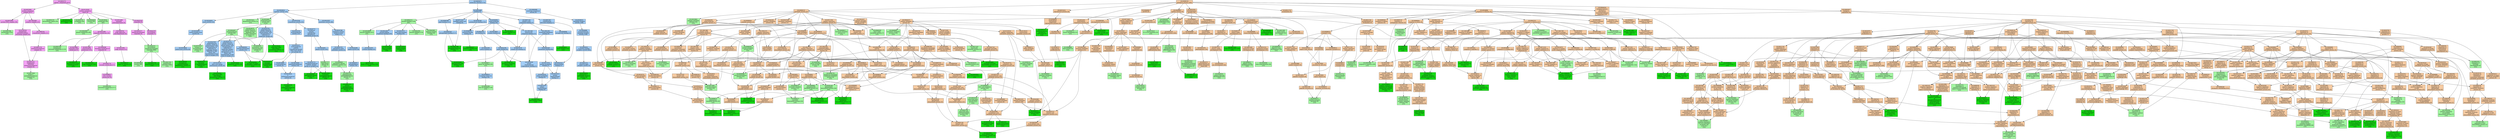 digraph genescape {
"GO:0000137" [fillcolor="#17DA15", label="GO:0000137
Golgi cis cisterna [28]
(1/5)", shape=box, style=filled];
"GO:0000139" [fillcolor="#17DA15", label="GO:0000139
Golgi membrane [683]
(1/5)", shape=box, style=filled];
"GO:0000166" [fillcolor="#A2CDF6", label="GO:0000166
nucleotide binding [64]", shape=box, style=filled];
"GO:0000280" [fillcolor="#F6CBA2", label="GO:0000280
nuclear division [0]", shape=box, style=filled];
"GO:0000302" [fillcolor="#F6CBA2", label="GO:0000302
response to reactive
oxygen species [15]", shape=box, style=filled];
"GO:0000786" [fillcolor="#A3F6A2", label="GO:0000786
nucleosome [102]
(1/5)", shape=box, style=filled];
"GO:0001503" [fillcolor="#F6CBA2", label="GO:0001503
ossification [78]", shape=box, style=filled];
"GO:0001523" [fillcolor="#F6CBA2", label="GO:0001523
retinoid metabolic
process [28]", shape=box, style=filled];
"GO:0001558" [fillcolor="#F6CBA2", label="GO:0001558
regulation of cell
growth [73]", shape=box, style=filled];
"GO:0001568" [fillcolor="#A3F6A2", label="GO:0001568
blood vessel
development [45]
(1/5)", shape=box, style=filled];
"GO:0001654" [fillcolor="#F6CBA2", label="GO:0001654
eye development [44]", shape=box, style=filled];
"GO:0001666" [fillcolor="#A3F6A2", label="GO:0001666
response to hypoxia [169]
(1/5)", shape=box, style=filled];
"GO:0001676" [fillcolor="#A3F6A2", label="GO:0001676
long-chain fatty
acid metabolic
process [27]
(1/5)", shape=box, style=filled];
"GO:0001727" [fillcolor="#A3F6A2", label="GO:0001727
lipid kinase
activity [3]
(3/5)", shape=box, style=filled];
"GO:0001786" [fillcolor="#17DA15", label="GO:0001786
phosphatidylserine
binding [71]
(1/5)", shape=box, style=filled];
"GO:0001817" [fillcolor="#F6CBA2", label="GO:0001817
regulation of
cytokine production [66]", shape=box, style=filled];
"GO:0001819" [fillcolor="#F6CBA2", label="GO:0001819
positive regulation
of cytokine
production [63]", shape=box, style=filled];
"GO:0001932" [fillcolor="#A3F6A2", label="GO:0001932
regulation of
protein
phosphorylation [50]
(1/5)", shape=box, style=filled];
"GO:0001958" [fillcolor="#17DA15", label="GO:0001958
endochondral
ossification [31]
(1/5)", shape=box, style=filled];
"GO:0002063" [fillcolor="#F6CBA2", label="GO:0002063
chondrocyte
development [17]", shape=box, style=filled];
"GO:0002138" [fillcolor="#F6CBA2", label="GO:0002138
retinoic acid
biosynthetic process [4]", shape=box, style=filled];
"GO:0002178" [fillcolor="#F5A2F6", label="GO:0002178
palmitoyltransferase
complex [3]", shape=box, style=filled];
"GO:0002237" [fillcolor="#F6CBA2", label="GO:0002237
response to molecule
of bacterial origin [8]", shape=box, style=filled];
"GO:0002244" [fillcolor="#A3F6A2", label="GO:0002244
hematopoietic
progenitor cell
differentiation [69]
(1/5)", shape=box, style=filled];
"GO:0002682" [fillcolor="#F6CBA2", label="GO:0002682
regulation of immune
system process [41]", shape=box, style=filled];
"GO:0002684" [fillcolor="#F6CBA2", label="GO:0002684
positive regulation
of immune system
process [1]", shape=box, style=filled];
"GO:0002685" [fillcolor="#A3F6A2", label="GO:0002685
regulation of
leukocyte migration [3]
(1/5)", shape=box, style=filled];
"GO:0002694" [fillcolor="#F6CBA2", label="GO:0002694
regulation of
leukocyte activation [0]", shape=box, style=filled];
"GO:0002696" [fillcolor="#F6CBA2", label="GO:0002696
positive regulation
of leukocyte
activation [0]", shape=box, style=filled];
"GO:0002697" [fillcolor="#F6CBA2", label="GO:0002697
regulation of immune
effector process [0]", shape=box, style=filled];
"GO:0002699" [fillcolor="#F6CBA2", label="GO:0002699
positive regulation
of immune effector
process [0]", shape=box, style=filled];
"GO:0002700" [fillcolor="#F6CBA2", label="GO:0002700
regulation of
production of
molecular mediator
of immune response [0]", shape=box, style=filled];
"GO:0002702" [fillcolor="#F6CBA2", label="GO:0002702
positive regulation
of production of
molecular mediator
of immune response [0]", shape=box, style=filled];
"GO:0002703" [fillcolor="#F6CBA2", label="GO:0002703
regulation of
leukocyte mediated
immunity [0]", shape=box, style=filled];
"GO:0002718" [fillcolor="#F6CBA2", label="GO:0002718
regulation of
cytokine production
involved in immune
response [4]", shape=box, style=filled];
"GO:0002720" [fillcolor="#A3F6A2", label="GO:0002720
positive regulation
of cytokine
production involved
in immune response [17]
(1/5)", shape=box, style=filled];
"GO:0002790" [fillcolor="#F6CBA2", label="GO:0002790
peptide secretion [3]", shape=box, style=filled];
"GO:0002886" [fillcolor="#F6CBA2", label="GO:0002886
regulation of
myeloid leukocyte
mediated immunity [0]", shape=box, style=filled];
"GO:0002933" [fillcolor="#17DA15", label="GO:0002933
lipid hydroxylation [7]
(1/5)", shape=box, style=filled];
"GO:0003376" [fillcolor="#17DA15", label="GO:0003376
sphingosine-1-
phosphate receptor
signaling pathway [15]
(1/5)", shape=box, style=filled];
"GO:0003433" [fillcolor="#A3F6A2", label="GO:0003433
chondrocyte
development involved
in endochondral bone
morphogenesis [2]
(1/5)", shape=box, style=filled];
"GO:0003674" [fillcolor="#A2CDF6", label="GO:0003674
molecular_function [714]", shape=box, style=filled];
"GO:0003824" [fillcolor="#A2CDF6", label="GO:0003824
catalytic activity [20]", shape=box, style=filled];
"GO:0004497" [fillcolor="#A3F6A2", label="GO:0004497
monooxygenase
activity [44]
(8/5)", shape=box, style=filled];
"GO:0004620" [fillcolor="#A2CDF6", label="GO:0004620
phospholipase
activity [16]", shape=box, style=filled];
"GO:0004758" [fillcolor="#17DA15", label="GO:0004758
serine C-
palmitoyltransferase
activity [5]
(1/5)", shape=box, style=filled];
"GO:0004767" [fillcolor="#A3F6A2", label="GO:0004767
sphingomyelin
phosphodiesterase
activity [7]
(2/5)", shape=box, style=filled];
"GO:0004888" [fillcolor="#A2CDF6", label="GO:0004888
transmembrane
signaling receptor
activity [146]", shape=box, style=filled];
"GO:0004930" [fillcolor="#A2CDF6", label="GO:0004930
G protein-coupled
receptor activity [694]", shape=box, style=filled];
"GO:0005488" [fillcolor="#A2CDF6", label="GO:0005488
binding [0]", shape=box, style=filled];
"GO:0005506" [fillcolor="#A3F6A2", label="GO:0005506
iron ion binding [128]
(1/5)", shape=box, style=filled];
"GO:0005515" [fillcolor="#A3F6A2", label="GO:0005515
protein binding [13K]
(9/5)", shape=box, style=filled];
"GO:0005524" [fillcolor="#17DA15", label="GO:0005524
ATP binding [1483]
(1/5)", shape=box, style=filled];
"GO:0005537" [fillcolor="#17DA15", label="GO:0005537
mannose binding [25]
(1/5)", shape=box, style=filled];
"GO:0005543" [fillcolor="#A2CDF6", label="GO:0005543
phospholipid binding [117]", shape=box, style=filled];
"GO:0005575" [fillcolor="#F5A2F6", label="GO:0005575
cellular_component [415]", shape=box, style=filled];
"GO:0005576" [fillcolor="#A3F6A2", label="GO:0005576
extracellular region [2K]
(1/5)", shape=box, style=filled];
"GO:0005634" [fillcolor="#A3F6A2", label="GO:0005634
nucleus [6K]
(1/5)", shape=box, style=filled];
"GO:0005654" [fillcolor="#17DA15", label="GO:0005654
nucleoplasm [4K]
(1/5)", shape=box, style=filled];
"GO:0005737" [fillcolor="#A3F6A2", label="GO:0005737
cytoplasm [5K]
(2/5)", shape=box, style=filled];
"GO:0005739" [fillcolor="#17DA15", label="GO:0005739
mitochondrion [1370]
(1/5)", shape=box, style=filled];
"GO:0005743" [fillcolor="#17DA15", label="GO:0005743
mitochondrial inner
membrane [471]
(2/5)", shape=box, style=filled];
"GO:0005765" [fillcolor="#A3F6A2", label="GO:0005765
lysosomal membrane [377]
(1/5)", shape=box, style=filled];
"GO:0005774" [fillcolor="#F5A2F6", label="GO:0005774
vacuolar membrane [17]", shape=box, style=filled];
"GO:0005783" [fillcolor="#A3F6A2", label="GO:0005783
endoplasmic
reticulum [1092]
(1/5)", shape=box, style=filled];
"GO:0005789" [fillcolor="#A3F6A2", label="GO:0005789
endoplasmic
reticulum membrane [1119]
(2/5)", shape=box, style=filled];
"GO:0005829" [fillcolor="#A3F6A2", label="GO:0005829
cytosol [5K]
(1/5)", shape=box, style=filled];
"GO:0005886" [fillcolor="#A3F6A2", label="GO:0005886
plasma membrane [5K]
(1/5)", shape=box, style=filled];
"GO:0006066" [fillcolor="#F6CBA2", label="GO:0006066
alcohol metabolic
process [6]", shape=box, style=filled];
"GO:0006082" [fillcolor="#F6CBA2", label="GO:0006082
organic acid
metabolic process [7]", shape=box, style=filled];
"GO:0006109" [fillcolor="#F6CBA2", label="GO:0006109
regulation of
carbohydrate
metabolic process [0]", shape=box, style=filled];
"GO:0006139" [fillcolor="#F6CBA2", label="GO:0006139
nucleobase-
containing compound
metabolic process [30]", shape=box, style=filled];
"GO:0006140" [fillcolor="#F6CBA2", label="GO:0006140
regulation of
nucleotide metabolic
process [0]", shape=box, style=filled];
"GO:0006259" [fillcolor="#F6CBA2", label="GO:0006259
DNA metabolic
process [24]", shape=box, style=filled];
"GO:0006325" [fillcolor="#F6CBA2", label="GO:0006325
chromatin
organization [159]", shape=box, style=filled];
"GO:0006338" [fillcolor="#F6CBA2", label="GO:0006338
chromatin remodeling [325]", shape=box, style=filled];
"GO:0006629" [fillcolor="#F6CBA2", label="GO:0006629
lipid metabolic
process [172]", shape=box, style=filled];
"GO:0006631" [fillcolor="#A3F6A2", label="GO:0006631
fatty acid metabolic
process [83]
(2/5)", shape=box, style=filled];
"GO:0006633" [fillcolor="#F6CBA2", label="GO:0006633
fatty acid
biosynthetic process [41]", shape=box, style=filled];
"GO:0006643" [fillcolor="#F6CBA2", label="GO:0006643
membrane lipid
metabolic process [2]", shape=box, style=filled];
"GO:0006644" [fillcolor="#F6CBA2", label="GO:0006644
phospholipid
metabolic process [51]", shape=box, style=filled];
"GO:0006665" [fillcolor="#F6CBA2", label="GO:0006665
sphingolipid
metabolic process [16]", shape=box, style=filled];
"GO:0006667" [fillcolor="#F6CBA2", label="GO:0006667
sphinganine
metabolic process [1]", shape=box, style=filled];
"GO:0006668" [fillcolor="#F6CBA2", label="GO:0006668
sphinganine-1-
phosphate metabolic
process [1]", shape=box, style=filled];
"GO:0006669" [fillcolor="#17DA15", label="GO:0006669
sphinganine-1-
phosphate
biosynthetic process [1]
(1/5)", shape=box, style=filled];
"GO:0006670" [fillcolor="#A3F6A2", label="GO:0006670
sphingosine
metabolic process [9]
(1/5)", shape=box, style=filled];
"GO:0006672" [fillcolor="#A3F6A2", label="GO:0006672
ceramide metabolic
process [21]
(1/5)", shape=box, style=filled];
"GO:0006684" [fillcolor="#A3F6A2", label="GO:0006684
sphingomyelin
metabolic process [5]
(1/5)", shape=box, style=filled];
"GO:0006685" [fillcolor="#17DA15", label="GO:0006685
sphingomyelin
catabolic process [6]
(1/5)", shape=box, style=filled];
"GO:0006686" [fillcolor="#17DA15", label="GO:0006686
sphingomyelin
biosynthetic process [11]
(1/5)", shape=box, style=filled];
"GO:0006690" [fillcolor="#F6CBA2", label="GO:0006690
icosanoid metabolic
process [9]", shape=box, style=filled];
"GO:0006694" [fillcolor="#A3F6A2", label="GO:0006694
steroid biosynthetic
process [25]
(1/5)", shape=box, style=filled];
"GO:0006720" [fillcolor="#F6CBA2", label="GO:0006720
isoprenoid metabolic
process [3]", shape=box, style=filled];
"GO:0006721" [fillcolor="#F6CBA2", label="GO:0006721
terpenoid metabolic
process [0]", shape=box, style=filled];
"GO:0006766" [fillcolor="#F6CBA2", label="GO:0006766
vitamin metabolic
process [6]", shape=box, style=filled];
"GO:0006775" [fillcolor="#F6CBA2", label="GO:0006775
fat-soluble vitamin
metabolic process [0]", shape=box, style=filled];
"GO:0006778" [fillcolor="#A3F6A2", label="GO:0006778
porphyrin-containing
compound metabolic
process [4]
(1/5)", shape=box, style=filled];
"GO:0006793" [fillcolor="#F6CBA2", label="GO:0006793
phosphorus metabolic
process [0]", shape=box, style=filled];
"GO:0006796" [fillcolor="#F6CBA2", label="GO:0006796
phosphate-containing
compound metabolic
process [17]", shape=box, style=filled];
"GO:0006805" [fillcolor="#A3F6A2", label="GO:0006805
xenobiotic metabolic
process [109]
(1/5)", shape=box, style=filled];
"GO:0006810" [fillcolor="#F6CBA2", label="GO:0006810
transport [18]", shape=box, style=filled];
"GO:0006950" [fillcolor="#F6CBA2", label="GO:0006950
response to stress [0]", shape=box, style=filled];
"GO:0006979" [fillcolor="#F6CBA2", label="GO:0006979
response to
oxidative stress [115]", shape=box, style=filled];
"GO:0006996" [fillcolor="#F6CBA2", label="GO:0006996
organelle
organization [9]", shape=box, style=filled];
"GO:0007088" [fillcolor="#F6CBA2", label="GO:0007088
regulation of
mitotic nuclear
division [22]", shape=box, style=filled];
"GO:0007165" [fillcolor="#F6CBA2", label="GO:0007165
signal transduction [1107]", shape=box, style=filled];
"GO:0007166" [fillcolor="#F6CBA2", label="GO:0007166
cell surface
receptor signaling
pathway [299]", shape=box, style=filled];
"GO:0007167" [fillcolor="#F6CBA2", label="GO:0007167
enzyme-linked
receptor protein
signaling pathway [12]", shape=box, style=filled];
"GO:0007169" [fillcolor="#F6CBA2", label="GO:0007169
cell surface
receptor protein
tyrosine kinase
signaling pathway [104]", shape=box, style=filled];
"GO:0007178" [fillcolor="#F6CBA2", label="GO:0007178
cell surface
receptor protein
serine/threonine
kinase signaling
pathway [10]", shape=box, style=filled];
"GO:0007186" [fillcolor="#F6CBA2", label="GO:0007186
G protein-coupled
receptor signaling
pathway [910]", shape=box, style=filled];
"GO:0007346" [fillcolor="#F6CBA2", label="GO:0007346
regulation of
mitotic cell cycle [67]", shape=box, style=filled];
"GO:0007420" [fillcolor="#17DA15", label="GO:0007420
brain development [195]
(1/5)", shape=box, style=filled];
"GO:0007423" [fillcolor="#F6CBA2", label="GO:0007423
sensory organ
development [20]", shape=box, style=filled];
"GO:0007584" [fillcolor="#F6CBA2", label="GO:0007584
response to nutrient [57]", shape=box, style=filled];
"GO:0008081" [fillcolor="#A3F6A2", label="GO:0008081
phosphoric diester
hydrolase activity [14]
(1/5)", shape=box, style=filled];
"GO:0008150" [fillcolor="#F6CBA2", label="GO:0008150
biological_process [564]", shape=box, style=filled];
"GO:0008152" [fillcolor="#F6CBA2", label="GO:0008152
metabolic process [0]", shape=box, style=filled];
"GO:0008202" [fillcolor="#A3F6A2", label="GO:0008202
steroid metabolic
process [45]
(2/5)", shape=box, style=filled];
"GO:0008210" [fillcolor="#A3F6A2", label="GO:0008210
estrogen metabolic
process [30]
(1/5)", shape=box, style=filled];
"GO:0008283" [fillcolor="#A3F6A2", label="GO:0008283
cell population
proliferation [144]
(1/5)", shape=box, style=filled];
"GO:0008284" [fillcolor="#A3F6A2", label="GO:0008284
positive regulation
of cell population
proliferation [479]
(2/5)", shape=box, style=filled];
"GO:0008289" [fillcolor="#A2CDF6", label="GO:0008289
lipid binding [151]", shape=box, style=filled];
"GO:0008299" [fillcolor="#F6CBA2", label="GO:0008299
isoprenoid
biosynthetic process [9]", shape=box, style=filled];
"GO:0008391" [fillcolor="#A3F6A2", label="GO:0008391
arachidonic acid
monooxygenase
activity [3]
(1/5)", shape=box, style=filled];
"GO:0008395" [fillcolor="#A2CDF6", label="GO:0008395
steroid hydroxylase
activity [12]", shape=box, style=filled];
"GO:0008481" [fillcolor="#17DA15", label="GO:0008481
sphinganine kinase
activity [2]
(1/5)", shape=box, style=filled];
"GO:0008610" [fillcolor="#F6CBA2", label="GO:0008610
lipid biosynthetic
process [16]", shape=box, style=filled];
"GO:0008643" [fillcolor="#F6CBA2", label="GO:0008643
carbohydrate
transport [4]", shape=box, style=filled];
"GO:0008654" [fillcolor="#F6CBA2", label="GO:0008654
phospholipid
biosynthetic process [24]", shape=box, style=filled];
"GO:0009056" [fillcolor="#F6CBA2", label="GO:0009056
catabolic process [5]", shape=box, style=filled];
"GO:0009058" [fillcolor="#F6CBA2", label="GO:0009058
biosynthetic process [15]", shape=box, style=filled];
"GO:0009059" [fillcolor="#F6CBA2", label="GO:0009059
macromolecule
biosynthetic process [3]", shape=box, style=filled];
"GO:0009308" [fillcolor="#A3F6A2", label="GO:0009308
amine metabolic
process [8]
(1/5)", shape=box, style=filled];
"GO:0009395" [fillcolor="#F6CBA2", label="GO:0009395
phospholipid
catabolic process [14]", shape=box, style=filled];
"GO:0009404" [fillcolor="#F6CBA2", label="GO:0009404
toxin metabolic
process [6]", shape=box, style=filled];
"GO:0009605" [fillcolor="#F6CBA2", label="GO:0009605
response to external
stimulus [0]", shape=box, style=filled];
"GO:0009607" [fillcolor="#F6CBA2", label="GO:0009607
response to biotic
stimulus [0]", shape=box, style=filled];
"GO:0009624" [fillcolor="#17DA15", label="GO:0009624
response to nematode [7]
(1/5)", shape=box, style=filled];
"GO:0009628" [fillcolor="#F6CBA2", label="GO:0009628
response to abiotic
stimulus [0]", shape=box, style=filled];
"GO:0009635" [fillcolor="#17DA15", label="GO:0009635
response to
herbicide [4]
(1/5)", shape=box, style=filled];
"GO:0009636" [fillcolor="#F6CBA2", label="GO:0009636
response to toxic
substance [77]", shape=box, style=filled];
"GO:0009653" [fillcolor="#F6CBA2", label="GO:0009653
anatomical structure
morphogenesis [123]", shape=box, style=filled];
"GO:0009692" [fillcolor="#A3F6A2", label="GO:0009692
ethylene metabolic
process [1]
(1/5)", shape=box, style=filled];
"GO:0009698" [fillcolor="#F6CBA2", label="GO:0009698
phenylpropanoid
metabolic process [0]", shape=box, style=filled];
"GO:0009719" [fillcolor="#F6CBA2", label="GO:0009719
response to
endogenous stimulus [0]", shape=box, style=filled];
"GO:0009804" [fillcolor="#A3F6A2", label="GO:0009804
coumarin metabolic
process [7]
(1/5)", shape=box, style=filled];
"GO:0009812" [fillcolor="#A3F6A2", label="GO:0009812
flavonoid metabolic
process [5]
(1/5)", shape=box, style=filled];
"GO:0009887" [fillcolor="#F6CBA2", label="GO:0009887
animal organ
morphogenesis [109]", shape=box, style=filled];
"GO:0009888" [fillcolor="#F6CBA2", label="GO:0009888
tissue development [8]", shape=box, style=filled];
"GO:0009889" [fillcolor="#F6CBA2", label="GO:0009889
regulation of
biosynthetic process [0]", shape=box, style=filled];
"GO:0009890" [fillcolor="#F6CBA2", label="GO:0009890
negative regulation
of biosynthetic
process [2]", shape=box, style=filled];
"GO:0009891" [fillcolor="#F6CBA2", label="GO:0009891
positive regulation
of biosynthetic
process [0]", shape=box, style=filled];
"GO:0009892" [fillcolor="#F6CBA2", label="GO:0009892
negative regulation
of metabolic process [0]", shape=box, style=filled];
"GO:0009893" [fillcolor="#F6CBA2", label="GO:0009893
positive regulation
of metabolic process [2]", shape=box, style=filled];
"GO:0009894" [fillcolor="#F6CBA2", label="GO:0009894
regulation of
catabolic process [0]", shape=box, style=filled];
"GO:0009896" [fillcolor="#F6CBA2", label="GO:0009896
positive regulation
of catabolic process [0]", shape=box, style=filled];
"GO:0009914" [fillcolor="#F6CBA2", label="GO:0009914
hormone transport [1]", shape=box, style=filled];
"GO:0009966" [fillcolor="#F6CBA2", label="GO:0009966
regulation of signal
transduction [39]", shape=box, style=filled];
"GO:0009967" [fillcolor="#F6CBA2", label="GO:0009967
positive regulation
of signal
transduction [10]", shape=box, style=filled];
"GO:0009968" [fillcolor="#F6CBA2", label="GO:0009968
negative regulation
of signal
transduction [41]", shape=box, style=filled];
"GO:0009987" [fillcolor="#F6CBA2", label="GO:0009987
cellular process [0]", shape=box, style=filled];
"GO:0010033" [fillcolor="#F6CBA2", label="GO:0010033
response to organic
substance [21]", shape=box, style=filled];
"GO:0010035" [fillcolor="#F6CBA2", label="GO:0010035
response to
inorganic substance [14]", shape=box, style=filled];
"GO:0010038" [fillcolor="#F6CBA2", label="GO:0010038
response to metal
ion [10]", shape=box, style=filled];
"GO:0010039" [fillcolor="#F6CBA2", label="GO:0010039
response to iron ion [15]", shape=box, style=filled];
"GO:0010041" [fillcolor="#A3F6A2", label="GO:0010041
response to
iron(III) ion [3]
(1/5)", shape=box, style=filled];
"GO:0010155" [fillcolor="#F6CBA2", label="GO:0010155
regulation of proton
transport [3]", shape=box, style=filled];
"GO:0010243" [fillcolor="#F6CBA2", label="GO:0010243
response to
organonitrogen
compound [14]", shape=box, style=filled];
"GO:0010468" [fillcolor="#F6CBA2", label="GO:0010468
regulation of gene
expression [181]", shape=box, style=filled];
"GO:0010506" [fillcolor="#F6CBA2", label="GO:0010506
regulation of
autophagy [69]", shape=box, style=filled];
"GO:0010508" [fillcolor="#F6CBA2", label="GO:0010508
positive regulation
of autophagy [82]", shape=box, style=filled];
"GO:0010556" [fillcolor="#F6CBA2", label="GO:0010556
regulation of
macromolecule
biosynthetic process [0]", shape=box, style=filled];
"GO:0010557" [fillcolor="#F6CBA2", label="GO:0010557
positive regulation
of macromolecule
biosynthetic process [1]", shape=box, style=filled];
"GO:0010558" [fillcolor="#F6CBA2", label="GO:0010558
negative regulation
of macromolecule
biosynthetic process [0]", shape=box, style=filled];
"GO:0010564" [fillcolor="#F6CBA2", label="GO:0010564
regulation of cell
cycle process [14]", shape=box, style=filled];
"GO:0010604" [fillcolor="#F6CBA2", label="GO:0010604
positive regulation
of macromolecule
metabolic process [0]", shape=box, style=filled];
"GO:0010605" [fillcolor="#F6CBA2", label="GO:0010605
negative regulation
of macromolecule
metabolic process [0]", shape=box, style=filled];
"GO:0010628" [fillcolor="#F6CBA2", label="GO:0010628
positive regulation
of gene expression [442]", shape=box, style=filled];
"GO:0010638" [fillcolor="#F6CBA2", label="GO:0010638
positive regulation
of organelle
organization [4]", shape=box, style=filled];
"GO:0010646" [fillcolor="#F6CBA2", label="GO:0010646
regulation of cell
communication [1]", shape=box, style=filled];
"GO:0010647" [fillcolor="#F6CBA2", label="GO:0010647
positive regulation
of cell
communication [0]", shape=box, style=filled];
"GO:0010648" [fillcolor="#F6CBA2", label="GO:0010648
negative regulation
of cell
communication [0]", shape=box, style=filled];
"GO:0010817" [fillcolor="#F6CBA2", label="GO:0010817
regulation of
hormone levels [4]", shape=box, style=filled];
"GO:0010959" [fillcolor="#F6CBA2", label="GO:0010959
regulation of metal
ion transport [0]", shape=box, style=filled];
"GO:0014070" [fillcolor="#F6CBA2", label="GO:0014070
response to organic
cyclic compound [57]", shape=box, style=filled];
"GO:0015774" [fillcolor="#A3F6A2", label="GO:0015774
polysaccharide
transport [1]
(1/5)", shape=box, style=filled];
"GO:0015833" [fillcolor="#F6CBA2", label="GO:0015833
peptide transport [9]", shape=box, style=filled];
"GO:0016020" [fillcolor="#A3F6A2", label="GO:0016020
membrane [3K]
(8/5)", shape=box, style=filled];
"GO:0016042" [fillcolor="#F6CBA2", label="GO:0016042
lipid catabolic
process [67]", shape=box, style=filled];
"GO:0016043" [fillcolor="#F6CBA2", label="GO:0016043
cellular component
organization [0]", shape=box, style=filled];
"GO:0016053" [fillcolor="#F6CBA2", label="GO:0016053
organic acid
biosynthetic process [0]", shape=box, style=filled];
"GO:0016101" [fillcolor="#F6CBA2", label="GO:0016101
diterpenoid
metabolic process [3]", shape=box, style=filled];
"GO:0016102" [fillcolor="#F6CBA2", label="GO:0016102
diterpenoid
biosynthetic process [0]", shape=box, style=filled];
"GO:0016114" [fillcolor="#F6CBA2", label="GO:0016114
terpenoid
biosynthetic process [0]", shape=box, style=filled];
"GO:0016239" [fillcolor="#F6CBA2", label="GO:0016239
positive regulation
of macroautophagy [31]", shape=box, style=filled];
"GO:0016241" [fillcolor="#F6CBA2", label="GO:0016241
regulation of
macroautophagy [55]", shape=box, style=filled];
"GO:0016298" [fillcolor="#A2CDF6", label="GO:0016298
lipase activity [8]", shape=box, style=filled];
"GO:0016301" [fillcolor="#A2CDF6", label="GO:0016301
kinase activity [62]", shape=box, style=filled];
"GO:0016310" [fillcolor="#A3F6A2", label="GO:0016310
phosphorylation [43]
(1/5)", shape=box, style=filled];
"GO:0016408" [fillcolor="#A2CDF6", label="GO:0016408
C-acyltransferase
activity [0]", shape=box, style=filled];
"GO:0016409" [fillcolor="#A2CDF6", label="GO:0016409
palmitoyltransferase
activity [19]", shape=box, style=filled];
"GO:0016454" [fillcolor="#A2CDF6", label="GO:0016454
C-
palmitoyltransferase
activity [0]", shape=box, style=filled];
"GO:0016491" [fillcolor="#A3F6A2", label="GO:0016491
oxidoreductase
activity [83]
(11/5)", shape=box, style=filled];
"GO:0016679" [fillcolor="#A3F6A2", label="GO:0016679
oxidoreductase
activity, acting on
diphenols and
related substances
as donors [1]
(1/5)", shape=box, style=filled];
"GO:0016705" [fillcolor="#A2CDF6", label="GO:0016705
oxidoreductase
activity, acting on
paired donors, with
incorporation or
reduction of
molecular oxygen [8]", shape=box, style=filled];
"GO:0016709" [fillcolor="#A2CDF6", label="GO:0016709
oxidoreductase
activity, acting on
paired donors, with
incorporation or
reduction of
molecular oxygen,
NAD(P)H as one
donor, and
incorporation of one
atom of oxygen [10]", shape=box, style=filled];
"GO:0016711" [fillcolor="#17DA15", label="GO:0016711
flavonoid
3'-monooxygenase
activity [1]
(1/5)", shape=box, style=filled];
"GO:0016712" [fillcolor="#A2CDF6", label="GO:0016712
oxidoreductase
activity, acting on
paired donors, with
incorporation or
reduction of
molecular oxygen,
reduced flavin or
flavoprotein as one
donor, and
incorporation of one
atom of oxygen [21]", shape=box, style=filled];
"GO:0016740" [fillcolor="#A2CDF6", label="GO:0016740
transferase activity [33]", shape=box, style=filled];
"GO:0016746" [fillcolor="#A2CDF6", label="GO:0016746
acyltransferase
activity [23]", shape=box, style=filled];
"GO:0016747" [fillcolor="#A2CDF6", label="GO:0016747
acyltransferase
activity,
transferring groups
other than amino-
acyl groups [4]", shape=box, style=filled];
"GO:0016772" [fillcolor="#A2CDF6", label="GO:0016772
transferase
activity,
transferring
phosphorus-
containing groups [0]", shape=box, style=filled];
"GO:0016773" [fillcolor="#A2CDF6", label="GO:0016773
phosphotransferase
activity, alcohol
group as acceptor [4]", shape=box, style=filled];
"GO:0016787" [fillcolor="#A2CDF6", label="GO:0016787
hydrolase activity [86]", shape=box, style=filled];
"GO:0016788" [fillcolor="#A2CDF6", label="GO:0016788
hydrolase activity,
acting on ester
bonds [12]", shape=box, style=filled];
"GO:0016829" [fillcolor="#A2CDF6", label="GO:0016829
lyase activity [19]", shape=box, style=filled];
"GO:0016835" [fillcolor="#A2CDF6", label="GO:0016835
carbon-oxygen lyase
activity [0]", shape=box, style=filled];
"GO:0016836" [fillcolor="#A2CDF6", label="GO:0016836
hydro-lyase activity [8]", shape=box, style=filled];
"GO:0017050" [fillcolor="#17DA15", label="GO:0017050
D-erythro-
sphingosine kinase
activity [2]
(1/5)", shape=box, style=filled];
"GO:0017059" [fillcolor="#A3F6A2", label="GO:0017059
serine C-
palmitoyltransferase
complex [5]
(1/5)", shape=box, style=filled];
"GO:0017076" [fillcolor="#A2CDF6", label="GO:0017076
purine nucleotide
binding [2]", shape=box, style=filled];
"GO:0017143" [fillcolor="#A3F6A2", label="GO:0017143
insecticide
metabolic process [1]
(1/5)", shape=box, style=filled];
"GO:0017157" [fillcolor="#F6CBA2", label="GO:0017157
regulation of
exocytosis [23]", shape=box, style=filled];
"GO:0018894" [fillcolor="#F6CBA2", label="GO:0018894
dibenzo-p-dioxin
metabolic process [3]", shape=box, style=filled];
"GO:0019216" [fillcolor="#F6CBA2", label="GO:0019216
regulation of lipid
metabolic process [36]", shape=box, style=filled];
"GO:0019219" [fillcolor="#F6CBA2", label="GO:0019219
regulation of
nucleobase-
containing compound
metabolic process [0]", shape=box, style=filled];
"GO:0019220" [fillcolor="#F6CBA2", label="GO:0019220
regulation of
phosphate metabolic
process [0]", shape=box, style=filled];
"GO:0019222" [fillcolor="#F6CBA2", label="GO:0019222
regulation of
metabolic process [24]", shape=box, style=filled];
"GO:0019341" [fillcolor="#17DA15", label="GO:0019341
dibenzo-p-dioxin
catabolic process [1]
(1/5)", shape=box, style=filled];
"GO:0019369" [fillcolor="#F6CBA2", label="GO:0019369
arachidonic acid
metabolic process [35]", shape=box, style=filled];
"GO:0019373" [fillcolor="#17DA15", label="GO:0019373
epoxygenase P450
pathway [18]
(1/5)", shape=box, style=filled];
"GO:0019637" [fillcolor="#F6CBA2", label="GO:0019637
organophosphate
metabolic process [1]", shape=box, style=filled];
"GO:0019748" [fillcolor="#F6CBA2", label="GO:0019748
secondary metabolic
process [1]", shape=box, style=filled];
"GO:0019751" [fillcolor="#F6CBA2", label="GO:0019751
polyol metabolic
process [0]", shape=box, style=filled];
"GO:0019752" [fillcolor="#F6CBA2", label="GO:0019752
carboxylic acid
metabolic process [9]", shape=box, style=filled];
"GO:0019825" [fillcolor="#17DA15", label="GO:0019825
oxygen binding [32]
(1/5)", shape=box, style=filled];
"GO:0019842" [fillcolor="#A2CDF6", label="GO:0019842
vitamin binding [3]", shape=box, style=filled];
"GO:0019866" [fillcolor="#F5A2F6", label="GO:0019866
organelle inner
membrane [1]", shape=box, style=filled];
"GO:0019899" [fillcolor="#A3F6A2", label="GO:0019899
enzyme binding [351]
(2/5)", shape=box, style=filled];
"GO:0020037" [fillcolor="#17DA15", label="GO:0020037
heme binding [142]
(1/5)", shape=box, style=filled];
"GO:0022402" [fillcolor="#F6CBA2", label="GO:0022402
cell cycle process [0]", shape=box, style=filled];
"GO:0022414" [fillcolor="#F6CBA2", label="GO:0022414
reproductive process [8]", shape=box, style=filled];
"GO:0022607" [fillcolor="#F6CBA2", label="GO:0022607
cellular component
assembly [2]", shape=box, style=filled];
"GO:0022898" [fillcolor="#F6CBA2", label="GO:0022898
regulation of
transmembrane
transporter activity [7]", shape=box, style=filled];
"GO:0023051" [fillcolor="#F6CBA2", label="GO:0023051
regulation of
signaling [4]", shape=box, style=filled];
"GO:0023056" [fillcolor="#F6CBA2", label="GO:0023056
positive regulation
of signaling [0]", shape=box, style=filled];
"GO:0023057" [fillcolor="#F6CBA2", label="GO:0023057
negative regulation
of signaling [2]", shape=box, style=filled];
"GO:0023061" [fillcolor="#F6CBA2", label="GO:0023061
signal release [3]", shape=box, style=filled];
"GO:0030072" [fillcolor="#A3F6A2", label="GO:0030072
peptide hormone
secretion [6]
(1/5)", shape=box, style=filled];
"GO:0030148" [fillcolor="#A3F6A2", label="GO:0030148
sphingolipid
biosynthetic process [44]
(6/5)", shape=box, style=filled];
"GO:0030149" [fillcolor="#F6CBA2", label="GO:0030149
sphingolipid
catabolic process [14]", shape=box, style=filled];
"GO:0030154" [fillcolor="#F6CBA2", label="GO:0030154
cell differentiation [584]", shape=box, style=filled];
"GO:0030170" [fillcolor="#17DA15", label="GO:0030170
pyridoxal phosphate
binding [55]
(1/5)", shape=box, style=filled];
"GO:0030198" [fillcolor="#F6CBA2", label="GO:0030198
extracellular matrix
organization [157]", shape=box, style=filled];
"GO:0030246" [fillcolor="#A2CDF6", label="GO:0030246
carbohydrate binding [181]", shape=box, style=filled];
"GO:0030258" [fillcolor="#F6CBA2", label="GO:0030258
lipid modification [7]", shape=box, style=filled];
"GO:0030282" [fillcolor="#A3F6A2", label="GO:0030282
bone mineralization [56]
(1/5)", shape=box, style=filled];
"GO:0030308" [fillcolor="#A3F6A2", label="GO:0030308
negative regulation
of cell growth [116]
(1/5)", shape=box, style=filled];
"GO:0030334" [fillcolor="#F6CBA2", label="GO:0030334
regulation of cell
migration [103]", shape=box, style=filled];
"GO:0030509" [fillcolor="#17DA15", label="GO:0030509
BMP signaling
pathway [76]
(1/5)", shape=box, style=filled];
"GO:0030544" [fillcolor="#17DA15", label="GO:0030544
Hsp70 protein
binding [52]
(1/5)", shape=box, style=filled];
"GO:0030554" [fillcolor="#A2CDF6", label="GO:0030554
adenyl nucleotide
binding [0]", shape=box, style=filled];
"GO:0030808" [fillcolor="#F6CBA2", label="GO:0030808
regulation of
nucleotide
biosynthetic process [0]", shape=box, style=filled];
"GO:0030855" [fillcolor="#F6CBA2", label="GO:0030855
epithelial cell
differentiation [96]", shape=box, style=filled];
"GO:0031072" [fillcolor="#A2CDF6", label="GO:0031072
heat shock protein
binding [59]", shape=box, style=filled];
"GO:0031090" [fillcolor="#F5A2F6", label="GO:0031090
organelle membrane [26]", shape=box, style=filled];
"GO:0031211" [fillcolor="#F5A2F6", label="GO:0031211
endoplasmic
reticulum
palmitoyltransferase
complex [0]", shape=box, style=filled];
"GO:0031214" [fillcolor="#F6CBA2", label="GO:0031214
biomineral tissue
development [25]", shape=box, style=filled];
"GO:0031267" [fillcolor="#17DA15", label="GO:0031267
small GTPase binding [284]
(1/5)", shape=box, style=filled];
"GO:0031323" [fillcolor="#F6CBA2", label="GO:0031323
regulation of
cellular metabolic
process [0]", shape=box, style=filled];
"GO:0031324" [fillcolor="#F6CBA2", label="GO:0031324
negative regulation
of cellular
metabolic process [0]", shape=box, style=filled];
"GO:0031325" [fillcolor="#F6CBA2", label="GO:0031325
positive regulation
of cellular
metabolic process [0]", shape=box, style=filled];
"GO:0031326" [fillcolor="#F6CBA2", label="GO:0031326
regulation of
cellular
biosynthetic process [0]", shape=box, style=filled];
"GO:0031327" [fillcolor="#F6CBA2", label="GO:0031327
negative regulation
of cellular
biosynthetic process [0]", shape=box, style=filled];
"GO:0031328" [fillcolor="#F6CBA2", label="GO:0031328
positive regulation
of cellular
biosynthetic process [3]", shape=box, style=filled];
"GO:0031329" [fillcolor="#F6CBA2", label="GO:0031329
regulation of
cellular catabolic
process [0]", shape=box, style=filled];
"GO:0031331" [fillcolor="#F6CBA2", label="GO:0031331
positive regulation
of cellular
catabolic process [0]", shape=box, style=filled];
"GO:0031399" [fillcolor="#F6CBA2", label="GO:0031399
regulation of
protein modification
process [1]", shape=box, style=filled];
"GO:0031667" [fillcolor="#F6CBA2", label="GO:0031667
response to nutrient
levels [41]", shape=box, style=filled];
"GO:0031966" [fillcolor="#F5A2F6", label="GO:0031966
mitochondrial
membrane [152]", shape=box, style=filled];
"GO:0031984" [fillcolor="#F5A2F6", label="GO:0031984
organelle
subcompartment [0]", shape=box, style=filled];
"GO:0031985" [fillcolor="#F5A2F6", label="GO:0031985
Golgi cisterna [11]", shape=box, style=filled];
"GO:0032026" [fillcolor="#F6CBA2", label="GO:0032026
response to
magnesium ion [13]", shape=box, style=filled];
"GO:0032094" [fillcolor="#A3F6A2", label="GO:0032094
response to food [24]
(1/5)", shape=box, style=filled];
"GO:0032409" [fillcolor="#F6CBA2", label="GO:0032409
regulation of
transporter activity [0]", shape=box, style=filled];
"GO:0032412" [fillcolor="#F6CBA2", label="GO:0032412
regulation of
monoatomic ion
transmembrane
transporter activity [2]", shape=box, style=filled];
"GO:0032451" [fillcolor="#A3F6A2", label="GO:0032451
demethylase activity [5]
(1/5)", shape=box, style=filled];
"GO:0032496" [fillcolor="#A3F6A2", label="GO:0032496
response to
lipopolysaccharide [134]
(1/5)", shape=box, style=filled];
"GO:0032501" [fillcolor="#F6CBA2", label="GO:0032501
multicellular
organismal process [0]", shape=box, style=filled];
"GO:0032502" [fillcolor="#F6CBA2", label="GO:0032502
developmental
process [20]", shape=box, style=filled];
"GO:0032553" [fillcolor="#A2CDF6", label="GO:0032553
ribonucleotide
binding [1]", shape=box, style=filled];
"GO:0032555" [fillcolor="#A2CDF6", label="GO:0032555
purine
ribonucleotide
binding [1]", shape=box, style=filled];
"GO:0032559" [fillcolor="#A2CDF6", label="GO:0032559
adenyl
ribonucleotide
binding [0]", shape=box, style=filled];
"GO:0032656" [fillcolor="#F6CBA2", label="GO:0032656
regulation of
interleukin-13
production [0]", shape=box, style=filled];
"GO:0032675" [fillcolor="#F6CBA2", label="GO:0032675
regulation of
interleukin-6
production [10]", shape=box, style=filled];
"GO:0032680" [fillcolor="#F6CBA2", label="GO:0032680
regulation of tumor
necrosis factor
production [10]", shape=box, style=filled];
"GO:0032736" [fillcolor="#17DA15", label="GO:0032736
positive regulation
of interleukin-13
production [14]
(1/5)", shape=box, style=filled];
"GO:0032755" [fillcolor="#17DA15", label="GO:0032755
positive regulation
of interleukin-6
production [98]
(1/5)", shape=box, style=filled];
"GO:0032760" [fillcolor="#17DA15", label="GO:0032760
positive regulation
of tumor necrosis
factor production [106]
(1/5)", shape=box, style=filled];
"GO:0032787" [fillcolor="#F6CBA2", label="GO:0032787
monocarboxylic acid
metabolic process [3]", shape=box, style=filled];
"GO:0032879" [fillcolor="#F6CBA2", label="GO:0032879
regulation of
localization [1]", shape=box, style=filled];
"GO:0032881" [fillcolor="#F6CBA2", label="GO:0032881
regulation of
polysaccharide
metabolic process [0]", shape=box, style=filled];
"GO:0032885" [fillcolor="#F6CBA2", label="GO:0032885
regulation of
polysaccharide
biosynthetic process [0]", shape=box, style=filled];
"GO:0032940" [fillcolor="#F6CBA2", label="GO:0032940
secretion by cell [10]", shape=box, style=filled];
"GO:0032963" [fillcolor="#A3F6A2", label="GO:0032963
collagen metabolic
process [14]
(1/5)", shape=box, style=filled];
"GO:0032991" [fillcolor="#F5A2F6", label="GO:0032991
protein-containing
complex [611]", shape=box, style=filled];
"GO:0032993" [fillcolor="#F5A2F6", label="GO:0032993
protein-DNA complex [38]", shape=box, style=filled];
"GO:0033003" [fillcolor="#F6CBA2", label="GO:0033003
regulation of mast
cell activation [2]", shape=box, style=filled];
"GO:0033005" [fillcolor="#F6CBA2", label="GO:0033005
positive regulation
of mast cell
activation [5]", shape=box, style=filled];
"GO:0033006" [fillcolor="#F6CBA2", label="GO:0033006
regulation of mast
cell activation
involved in immune
response [0]", shape=box, style=filled];
"GO:0033008" [fillcolor="#17DA15", label="GO:0033008
positive regulation
of mast cell
activation involved
in immune response [1]
(1/5)", shape=box, style=filled];
"GO:0033013" [fillcolor="#F6CBA2", label="GO:0033013
tetrapyrrole
metabolic process [1]", shape=box, style=filled];
"GO:0033043" [fillcolor="#F6CBA2", label="GO:0033043
regulation of
organelle
organization [2]", shape=box, style=filled];
"GO:0033189" [fillcolor="#A3F6A2", label="GO:0033189
response to vitamin
A [15]
(1/5)", shape=box, style=filled];
"GO:0033273" [fillcolor="#F6CBA2", label="GO:0033273
response to vitamin [2]", shape=box, style=filled];
"GO:0033554" [fillcolor="#F6CBA2", label="GO:0033554
cellular response to
stress [12]", shape=box, style=filled];
"GO:0033559" [fillcolor="#F6CBA2", label="GO:0033559
unsaturated fatty
acid metabolic
process [1]", shape=box, style=filled];
"GO:0033993" [fillcolor="#F6CBA2", label="GO:0033993
response to lipid [8]", shape=box, style=filled];
"GO:0034097" [fillcolor="#F6CBA2", label="GO:0034097
response to cytokine [45]", shape=box, style=filled];
"GO:0034248" [fillcolor="#F6CBA2", label="GO:0034248
regulation of amide
metabolic process [0]", shape=box, style=filled];
"GO:0034250" [fillcolor="#F6CBA2", label="GO:0034250
positive regulation
of amide metabolic
process [2]", shape=box, style=filled];
"GO:0034308" [fillcolor="#F6CBA2", label="GO:0034308
primary alcohol
metabolic process [0]", shape=box, style=filled];
"GO:0034311" [fillcolor="#F6CBA2", label="GO:0034311
diol metabolic
process [1]", shape=box, style=filled];
"GO:0034312" [fillcolor="#F6CBA2", label="GO:0034312
diol biosynthetic
process [0]", shape=box, style=filled];
"GO:0034599" [fillcolor="#F6CBA2", label="GO:0034599
cellular response to
oxidative stress [96]", shape=box, style=filled];
"GO:0034612" [fillcolor="#F6CBA2", label="GO:0034612
response to tumor
necrosis factor [29]", shape=box, style=filled];
"GO:0034614" [fillcolor="#F6CBA2", label="GO:0034614
cellular response to
reactive oxygen
species [48]", shape=box, style=filled];
"GO:0034654" [fillcolor="#F6CBA2", label="GO:0034654
nucleobase-
containing compound
biosynthetic process [0]", shape=box, style=filled];
"GO:0034762" [fillcolor="#F6CBA2", label="GO:0034762
regulation of
transmembrane
transport [0]", shape=box, style=filled];
"GO:0034765" [fillcolor="#F6CBA2", label="GO:0034765
regulation of
monoatomic ion
transmembrane
transport [23]", shape=box, style=filled];
"GO:0035264" [fillcolor="#17DA15", label="GO:0035264
multicellular
organism growth [88]
(1/5)", shape=box, style=filled];
"GO:0035265" [fillcolor="#F6CBA2", label="GO:0035265
organ growth [22]", shape=box, style=filled];
"GO:0035295" [fillcolor="#F6CBA2", label="GO:0035295
tube development [2]", shape=box, style=filled];
"GO:0035639" [fillcolor="#A2CDF6", label="GO:0035639
purine
ribonucleoside
triphosphate binding [1]", shape=box, style=filled];
"GO:0035902" [fillcolor="#A3F6A2", label="GO:0035902
response to
immobilization
stress [25]
(1/5)", shape=box, style=filled];
"GO:0036075" [fillcolor="#F6CBA2", label="GO:0036075
replacement
ossification [0]", shape=box, style=filled];
"GO:0036094" [fillcolor="#A2CDF6", label="GO:0036094
small molecule
binding [28]", shape=box, style=filled];
"GO:0036293" [fillcolor="#F6CBA2", label="GO:0036293
response to
decreased oxygen
levels [3]", shape=box, style=filled];
"GO:0036296" [fillcolor="#F6CBA2", label="GO:0036296
response to
increased oxygen
levels [0]", shape=box, style=filled];
"GO:0038023" [fillcolor="#A2CDF6", label="GO:0038023
signaling receptor
activity [188]", shape=box, style=filled];
"GO:0038036" [fillcolor="#17DA15", label="GO:0038036
sphingosine-1-
phosphate receptor
activity [8]
(1/5)", shape=box, style=filled];
"GO:0040007" [fillcolor="#F6CBA2", label="GO:0040007
growth [0]", shape=box, style=filled];
"GO:0040008" [fillcolor="#F6CBA2", label="GO:0040008
regulation of growth [15]", shape=box, style=filled];
"GO:0040012" [fillcolor="#F6CBA2", label="GO:0040012
regulation of
locomotion [6]", shape=box, style=filled];
"GO:0040029" [fillcolor="#F6CBA2", label="GO:0040029
epigenetic
regulation of gene
expression [33]", shape=box, style=filled];
"GO:0042127" [fillcolor="#F6CBA2", label="GO:0042127
regulation of cell
population
proliferation [140]", shape=box, style=filled];
"GO:0042178" [fillcolor="#F6CBA2", label="GO:0042178
xenobiotic catabolic
process [22]", shape=box, style=filled];
"GO:0042221" [fillcolor="#F6CBA2", label="GO:0042221
response to chemical [0]", shape=box, style=filled];
"GO:0042325" [fillcolor="#F6CBA2", label="GO:0042325
regulation of
phosphorylation [14]", shape=box, style=filled];
"GO:0042359" [fillcolor="#A3F6A2", label="GO:0042359
vitamin D metabolic
process [10]
(1/5)", shape=box, style=filled];
"GO:0042393" [fillcolor="#A3F6A2", label="GO:0042393
histone binding [170]
(1/5)", shape=box, style=filled];
"GO:0042445" [fillcolor="#F6CBA2", label="GO:0042445
hormone metabolic
process [15]", shape=box, style=filled];
"GO:0042475" [fillcolor="#F6CBA2", label="GO:0042475
odontogenesis of
dentin-containing
tooth [59]", shape=box, style=filled];
"GO:0042476" [fillcolor="#F6CBA2", label="GO:0042476
odontogenesis [30]", shape=box, style=filled];
"GO:0042542" [fillcolor="#F6CBA2", label="GO:0042542
response to hydrogen
peroxide [32]", shape=box, style=filled];
"GO:0042572" [fillcolor="#17DA15", label="GO:0042572
retinol metabolic
process [52]
(1/5)", shape=box, style=filled];
"GO:0042573" [fillcolor="#F6CBA2", label="GO:0042573
retinoic acid
metabolic process [25]", shape=box, style=filled];
"GO:0042578" [fillcolor="#A2CDF6", label="GO:0042578
phosphoric ester
hydrolase activity [0]", shape=box, style=filled];
"GO:0042743" [fillcolor="#F6CBA2", label="GO:0042743
hydrogen peroxide
metabolic process [5]", shape=box, style=filled];
"GO:0042759" [fillcolor="#A3F6A2", label="GO:0042759
long-chain fatty
acid biosynthetic
process [19]
(1/5)", shape=box, style=filled];
"GO:0042802" [fillcolor="#A3F6A2", label="GO:0042802
identical protein
binding [2K]
(1/5)", shape=box, style=filled];
"GO:0042886" [fillcolor="#F6CBA2", label="GO:0042886
amide transport [0]", shape=box, style=filled];
"GO:0042904" [fillcolor="#17DA15", label="GO:0042904
9-cis-retinoic acid
biosynthetic process [4]
(1/5)", shape=box, style=filled];
"GO:0042905" [fillcolor="#F6CBA2", label="GO:0042905
9-cis-retinoic acid
metabolic process [0]", shape=box, style=filled];
"GO:0042981" [fillcolor="#F6CBA2", label="GO:0042981
regulation of
apoptotic process [188]", shape=box, style=filled];
"GO:0043010" [fillcolor="#A3F6A2", label="GO:0043010
camera-type eye
development [42]
(1/5)", shape=box, style=filled];
"GO:0043062" [fillcolor="#F6CBA2", label="GO:0043062
extracellular
structure
organization [1]", shape=box, style=filled];
"GO:0043065" [fillcolor="#A3F6A2", label="GO:0043065
positive regulation
of apoptotic process [285]
(1/5)", shape=box, style=filled];
"GO:0043067" [fillcolor="#F6CBA2", label="GO:0043067
regulation of
programmed cell
death [7]", shape=box, style=filled];
"GO:0043068" [fillcolor="#F6CBA2", label="GO:0043068
positive regulation
of programmed cell
death [14]", shape=box, style=filled];
"GO:0043122" [fillcolor="#A3F6A2", label="GO:0043122
regulation of
canonical NF-kappaB
signal transduction [31]
(1/5)", shape=box, style=filled];
"GO:0043167" [fillcolor="#A2CDF6", label="GO:0043167
ion binding [0]", shape=box, style=filled];
"GO:0043168" [fillcolor="#A2CDF6", label="GO:0043168
anion binding [0]", shape=box, style=filled];
"GO:0043169" [fillcolor="#A2CDF6", label="GO:0043169
cation binding [2]", shape=box, style=filled];
"GO:0043170" [fillcolor="#F6CBA2", label="GO:0043170
macromolecule
metabolic process [1]", shape=box, style=filled];
"GO:0043207" [fillcolor="#F6CBA2", label="GO:0043207
response to external
biotic stimulus [2]", shape=box, style=filled];
"GO:0043226" [fillcolor="#F5A2F6", label="GO:0043226
organelle [0]", shape=box, style=filled];
"GO:0043227" [fillcolor="#F5A2F6", label="GO:0043227
membrane-bounded
organelle [4]", shape=box, style=filled];
"GO:0043229" [fillcolor="#F5A2F6", label="GO:0043229
intracellular
organelle [7]", shape=box, style=filled];
"GO:0043231" [fillcolor="#A3F6A2", label="GO:0043231
intracellular
membrane-bounded
organelle [866]
(5/5)", shape=box, style=filled];
"GO:0043255" [fillcolor="#F6CBA2", label="GO:0043255
regulation of
carbohydrate
biosynthetic process [0]", shape=box, style=filled];
"GO:0043269" [fillcolor="#F6CBA2", label="GO:0043269
regulation of
monoatomic ion
transport [7]", shape=box, style=filled];
"GO:0043270" [fillcolor="#F6CBA2", label="GO:0043270
positive regulation
of monoatomic ion
transport [5]", shape=box, style=filled];
"GO:0043300" [fillcolor="#F6CBA2", label="GO:0043300
regulation of
leukocyte
degranulation [0]", shape=box, style=filled];
"GO:0043302" [fillcolor="#F6CBA2", label="GO:0043302
positive regulation
of leukocyte
degranulation [0]", shape=box, style=filled];
"GO:0043304" [fillcolor="#F6CBA2", label="GO:0043304
regulation of mast
cell degranulation [8]", shape=box, style=filled];
"GO:0043306" [fillcolor="#A3F6A2", label="GO:0043306
positive regulation
of mast cell
degranulation [10]
(1/5)", shape=box, style=filled];
"GO:0043436" [fillcolor="#F6CBA2", label="GO:0043436
oxoacid metabolic
process [0]", shape=box, style=filled];
"GO:0043449" [fillcolor="#F6CBA2", label="GO:0043449
cellular alkene
metabolic process [0]", shape=box, style=filled];
"GO:0043467" [fillcolor="#F6CBA2", label="GO:0043467
regulation of
generation of
precursor
metabolites and
energy [3]", shape=box, style=filled];
"GO:0043603" [fillcolor="#F6CBA2", label="GO:0043603
amide metabolic
process [1]", shape=box, style=filled];
"GO:0043604" [fillcolor="#F6CBA2", label="GO:0043604
amide biosynthetic
process [1]", shape=box, style=filled];
"GO:0043933" [fillcolor="#F6CBA2", label="GO:0043933
protein-containing
complex organization [1]", shape=box, style=filled];
"GO:0044087" [fillcolor="#F6CBA2", label="GO:0044087
regulation of
cellular component
biogenesis [0]", shape=box, style=filled];
"GO:0044089" [fillcolor="#F6CBA2", label="GO:0044089
positive regulation
of cellular
component biogenesis [1]", shape=box, style=filled];
"GO:0044237" [fillcolor="#F6CBA2", label="GO:0044237
cellular metabolic
process [0]", shape=box, style=filled];
"GO:0044238" [fillcolor="#F6CBA2", label="GO:0044238
primary metabolic
process [0]", shape=box, style=filled];
"GO:0044242" [fillcolor="#F6CBA2", label="GO:0044242
cellular lipid
catabolic process [3]", shape=box, style=filled];
"GO:0044248" [fillcolor="#F6CBA2", label="GO:0044248
cellular catabolic
process [0]", shape=box, style=filled];
"GO:0044249" [fillcolor="#F6CBA2", label="GO:0044249
cellular
biosynthetic process [0]", shape=box, style=filled];
"GO:0044255" [fillcolor="#F6CBA2", label="GO:0044255
cellular lipid
metabolic process [13]", shape=box, style=filled];
"GO:0044281" [fillcolor="#F6CBA2", label="GO:0044281
small molecule
metabolic process [1]", shape=box, style=filled];
"GO:0044282" [fillcolor="#F6CBA2", label="GO:0044282
small molecule
catabolic process [0]", shape=box, style=filled];
"GO:0044283" [fillcolor="#F6CBA2", label="GO:0044283
small molecule
biosynthetic process [0]", shape=box, style=filled];
"GO:0044419" [fillcolor="#F6CBA2", label="GO:0044419
biological process
involved in
interspecies
interaction between
organisms [10]", shape=box, style=filled];
"GO:0045125" [fillcolor="#A2CDF6", label="GO:0045125
bioactive lipid
receptor activity [3]", shape=box, style=filled];
"GO:0045229" [fillcolor="#F6CBA2", label="GO:0045229
external
encapsulating
structure
organization [0]", shape=box, style=filled];
"GO:0045787" [fillcolor="#F6CBA2", label="GO:0045787
positive regulation
of cell cycle [34]", shape=box, style=filled];
"GO:0045815" [fillcolor="#A3F6A2", label="GO:0045815
transcription
initiation-coupled
chromatin remodeling [38]
(1/5)", shape=box, style=filled];
"GO:0045834" [fillcolor="#F6CBA2", label="GO:0045834
positive regulation
of lipid metabolic
process [3]", shape=box, style=filled];
"GO:0045840" [fillcolor="#A3F6A2", label="GO:0045840
positive regulation
of mitotic nuclear
division [30]
(1/5)", shape=box, style=filled];
"GO:0045912" [fillcolor="#F6CBA2", label="GO:0045912
negative regulation
of carbohydrate
metabolic process [0]", shape=box, style=filled];
"GO:0045921" [fillcolor="#F6CBA2", label="GO:0045921
positive regulation
of exocytosis [22]", shape=box, style=filled];
"GO:0045926" [fillcolor="#F6CBA2", label="GO:0045926
negative regulation
of growth [18]", shape=box, style=filled];
"GO:0045931" [fillcolor="#F6CBA2", label="GO:0045931
positive regulation
of mitotic cell
cycle [32]", shape=box, style=filled];
"GO:0046165" [fillcolor="#F6CBA2", label="GO:0046165
alcohol biosynthetic
process [0]", shape=box, style=filled];
"GO:0046173" [fillcolor="#F6CBA2", label="GO:0046173
polyol biosynthetic
process [0]", shape=box, style=filled];
"GO:0046209" [fillcolor="#A3F6A2", label="GO:0046209
nitric oxide
metabolic process [7]
(1/5)", shape=box, style=filled];
"GO:0046394" [fillcolor="#F6CBA2", label="GO:0046394
carboxylic acid
biosynthetic process [0]", shape=box, style=filled];
"GO:0046434" [fillcolor="#F6CBA2", label="GO:0046434
organophosphate
catabolic process [1]", shape=box, style=filled];
"GO:0046466" [fillcolor="#F6CBA2", label="GO:0046466
membrane lipid
catabolic process [4]", shape=box, style=filled];
"GO:0046467" [fillcolor="#F6CBA2", label="GO:0046467
membrane lipid
biosynthetic process [0]", shape=box, style=filled];
"GO:0046511" [fillcolor="#17DA15", label="GO:0046511
sphinganine
biosynthetic process [2]
(1/5)", shape=box, style=filled];
"GO:0046512" [fillcolor="#17DA15", label="GO:0046512
sphingosine
biosynthetic process [14]
(2/5)", shape=box, style=filled];
"GO:0046513" [fillcolor="#A3F6A2", label="GO:0046513
ceramide
biosynthetic process [33]
(1/5)", shape=box, style=filled];
"GO:0046519" [fillcolor="#F6CBA2", label="GO:0046519
sphingoid metabolic
process [0]", shape=box, style=filled];
"GO:0046520" [fillcolor="#F6CBA2", label="GO:0046520
sphingoid
biosynthetic process [1]", shape=box, style=filled];
"GO:0046685" [fillcolor="#A3F6A2", label="GO:0046685
response to arsenic-
containing substance [13]
(1/5)", shape=box, style=filled];
"GO:0046688" [fillcolor="#F6CBA2", label="GO:0046688
response to copper
ion [10]", shape=box, style=filled];
"GO:0046872" [fillcolor="#A3F6A2", label="GO:0046872
metal ion binding [2K]
(2/5)", shape=box, style=filled];
"GO:0046879" [fillcolor="#F6CBA2", label="GO:0046879
hormone secretion [4]", shape=box, style=filled];
"GO:0046889" [fillcolor="#F6CBA2", label="GO:0046889
positive regulation
of lipid
biosynthetic process [19]", shape=box, style=filled];
"GO:0046890" [fillcolor="#F6CBA2", label="GO:0046890
regulation of lipid
biosynthetic process [5]", shape=box, style=filled];
"GO:0046903" [fillcolor="#F6CBA2", label="GO:0046903
secretion [8]", shape=box, style=filled];
"GO:0046906" [fillcolor="#A2CDF6", label="GO:0046906
tetrapyrrole binding [1]", shape=box, style=filled];
"GO:0046914" [fillcolor="#A2CDF6", label="GO:0046914
transition metal ion
binding [18]", shape=box, style=filled];
"GO:0048008" [fillcolor="#A3F6A2", label="GO:0048008
platelet-derived
growth factor
receptor signaling
pathway [30]
(1/5)", shape=box, style=filled];
"GO:0048029" [fillcolor="#A2CDF6", label="GO:0048029
monosaccharide
binding [9]", shape=box, style=filled];
"GO:0048285" [fillcolor="#F6CBA2", label="GO:0048285
organelle fission [0]", shape=box, style=filled];
"GO:0048286" [fillcolor="#17DA15", label="GO:0048286
lung alveolus
development [45]
(1/5)", shape=box, style=filled];
"GO:0048468" [fillcolor="#F6CBA2", label="GO:0048468
cell development [20]", shape=box, style=filled];
"GO:0048513" [fillcolor="#F6CBA2", label="GO:0048513
animal organ
development [21]", shape=box, style=filled];
"GO:0048518" [fillcolor="#F6CBA2", label="GO:0048518
positive regulation
of biological
process [0]", shape=box, style=filled];
"GO:0048519" [fillcolor="#F6CBA2", label="GO:0048519
negative regulation
of biological
process [0]", shape=box, style=filled];
"GO:0048522" [fillcolor="#F6CBA2", label="GO:0048522
positive regulation
of cellular process [0]", shape=box, style=filled];
"GO:0048523" [fillcolor="#F6CBA2", label="GO:0048523
negative regulation
of cellular process [0]", shape=box, style=filled];
"GO:0048565" [fillcolor="#A3F6A2", label="GO:0048565
digestive tract
development [26]
(1/5)", shape=box, style=filled];
"GO:0048583" [fillcolor="#F6CBA2", label="GO:0048583
regulation of
response to stimulus [0]", shape=box, style=filled];
"GO:0048584" [fillcolor="#F6CBA2", label="GO:0048584
positive regulation
of response to
stimulus [0]", shape=box, style=filled];
"GO:0048585" [fillcolor="#F6CBA2", label="GO:0048585
negative regulation
of response to
stimulus [0]", shape=box, style=filled];
"GO:0048589" [fillcolor="#F6CBA2", label="GO:0048589
developmental growth [23]", shape=box, style=filled];
"GO:0048609" [fillcolor="#F6CBA2", label="GO:0048609
multicellular
organismal
reproductive process [3]", shape=box, style=filled];
"GO:0048646" [fillcolor="#F6CBA2", label="GO:0048646
anatomical structure
formation involved
in morphogenesis [8]", shape=box, style=filled];
"GO:0048660" [fillcolor="#F6CBA2", label="GO:0048660
regulation of smooth
muscle cell
proliferation [10]", shape=box, style=filled];
"GO:0048661" [fillcolor="#A3F6A2", label="GO:0048661
positive regulation
of smooth muscle
cell proliferation [53]
(1/5)", shape=box, style=filled];
"GO:0048771" [fillcolor="#A3F6A2", label="GO:0048771
tissue remodeling [13]
(1/5)", shape=box, style=filled];
"GO:0048856" [fillcolor="#F6CBA2", label="GO:0048856
anatomical structure
development [43]", shape=box, style=filled];
"GO:0048869" [fillcolor="#F6CBA2", label="GO:0048869
cellular
developmental
process [0]", shape=box, style=filled];
"GO:0050665" [fillcolor="#17DA15", label="GO:0050665
hydrogen peroxide
biosynthetic process [10]
(1/5)", shape=box, style=filled];
"GO:0050776" [fillcolor="#F6CBA2", label="GO:0050776
regulation of immune
response [27]", shape=box, style=filled];
"GO:0050778" [fillcolor="#F6CBA2", label="GO:0050778
positive regulation
of immune response [35]", shape=box, style=filled];
"GO:0050789" [fillcolor="#F6CBA2", label="GO:0050789
regulation of
biological process [0]", shape=box, style=filled];
"GO:0050790" [fillcolor="#F6CBA2", label="GO:0050790
regulation of
catalytic activity [11]", shape=box, style=filled];
"GO:0050793" [fillcolor="#F6CBA2", label="GO:0050793
regulation of
developmental
process [7]", shape=box, style=filled];
"GO:0050794" [fillcolor="#F6CBA2", label="GO:0050794
regulation of
cellular process [0]", shape=box, style=filled];
"GO:0050865" [fillcolor="#F6CBA2", label="GO:0050865
regulation of cell
activation [1]", shape=box, style=filled];
"GO:0050867" [fillcolor="#F6CBA2", label="GO:0050867
positive regulation
of cell activation [2]", shape=box, style=filled];
"GO:0050896" [fillcolor="#F6CBA2", label="GO:0050896
response to stimulus [0]", shape=box, style=filled];
"GO:0051020" [fillcolor="#A2CDF6", label="GO:0051020
GTPase binding [35]", shape=box, style=filled];
"GO:0051046" [fillcolor="#F6CBA2", label="GO:0051046
regulation of
secretion [4]", shape=box, style=filled];
"GO:0051047" [fillcolor="#F6CBA2", label="GO:0051047
positive regulation
of secretion [4]", shape=box, style=filled];
"GO:0051049" [fillcolor="#F6CBA2", label="GO:0051049
regulation of
transport [3]", shape=box, style=filled];
"GO:0051050" [fillcolor="#F6CBA2", label="GO:0051050
positive regulation
of transport [1]", shape=box, style=filled];
"GO:0051087" [fillcolor="#A2CDF6", label="GO:0051087
protein-folding
chaperone binding [100]", shape=box, style=filled];
"GO:0051128" [fillcolor="#F6CBA2", label="GO:0051128
regulation of
cellular component
organization [2]", shape=box, style=filled];
"GO:0051130" [fillcolor="#F6CBA2", label="GO:0051130
positive regulation
of cellular
component
organization [0]", shape=box, style=filled];
"GO:0051174" [fillcolor="#F6CBA2", label="GO:0051174
regulation of
phosphorus metabolic
process [1]", shape=box, style=filled];
"GO:0051179" [fillcolor="#F6CBA2", label="GO:0051179
localization [0]", shape=box, style=filled];
"GO:0051234" [fillcolor="#F6CBA2", label="GO:0051234
establishment of
localization [0]", shape=box, style=filled];
"GO:0051239" [fillcolor="#F6CBA2", label="GO:0051239
regulation of
multicellular
organismal process [0]", shape=box, style=filled];
"GO:0051240" [fillcolor="#F6CBA2", label="GO:0051240
positive regulation
of multicellular
organismal process [0]", shape=box, style=filled];
"GO:0051246" [fillcolor="#F6CBA2", label="GO:0051246
regulation of
protein metabolic
process [7]", shape=box, style=filled];
"GO:0051341" [fillcolor="#F6CBA2", label="GO:0051341
regulation of
oxidoreductase
activity [1]", shape=box, style=filled];
"GO:0051707" [fillcolor="#F6CBA2", label="GO:0051707
response to other
organism [3]", shape=box, style=filled];
"GO:0051716" [fillcolor="#F6CBA2", label="GO:0051716
cellular response to
stimulus [0]", shape=box, style=filled];
"GO:0051726" [fillcolor="#F6CBA2", label="GO:0051726
regulation of cell
cycle [224]", shape=box, style=filled];
"GO:0051775" [fillcolor="#F6CBA2", label="GO:0051775
response to redox
state [11]", shape=box, style=filled];
"GO:0051783" [fillcolor="#F6CBA2", label="GO:0051783
regulation of
nuclear division [0]", shape=box, style=filled];
"GO:0051785" [fillcolor="#F6CBA2", label="GO:0051785
positive regulation
of nuclear division [0]", shape=box, style=filled];
"GO:0051879" [fillcolor="#17DA15", label="GO:0051879
Hsp90 protein
binding [42]
(1/5)", shape=box, style=filled];
"GO:0051896" [fillcolor="#F6CBA2", label="GO:0051896
regulation of
phosphatidylinositol
3-kinase/protein
kinase B signal
transduction [23]", shape=box, style=filled];
"GO:0051898" [fillcolor="#17DA15", label="GO:0051898
negative regulation
of
phosphatidylinositol
3-kinase/protein
kinase B signal
transduction [59]
(1/5)", shape=box, style=filled];
"GO:0051924" [fillcolor="#F6CBA2", label="GO:0051924
regulation of
calcium ion
transport [23]", shape=box, style=filled];
"GO:0051928" [fillcolor="#F6CBA2", label="GO:0051928
positive regulation
of calcium ion
transport [25]", shape=box, style=filled];
"GO:0055093" [fillcolor="#A3F6A2", label="GO:0055093
response to
hyperoxia [15]
(1/5)", shape=box, style=filled];
"GO:0055094" [fillcolor="#F6CBA2", label="GO:0055094
response to
lipoprotein particle [0]", shape=box, style=filled];
"GO:0060089" [fillcolor="#A2CDF6", label="GO:0060089
molecular transducer
activity [0]", shape=box, style=filled];
"GO:0060137" [fillcolor="#17DA15", label="GO:0060137
maternal process
involved in
parturition [5]
(1/5)", shape=box, style=filled];
"GO:0060255" [fillcolor="#F6CBA2", label="GO:0060255
regulation of
macromolecule
metabolic process [2]", shape=box, style=filled];
"GO:0060612" [fillcolor="#A3F6A2", label="GO:0060612
adipose tissue
development [36]
(1/5)", shape=box, style=filled];
"GO:0060627" [fillcolor="#F6CBA2", label="GO:0060627
regulation of
vesicle-mediated
transport [15]", shape=box, style=filled];
"GO:0061035" [fillcolor="#A3F6A2", label="GO:0061035
regulation of
cartilage
development [4]
(1/5)", shape=box, style=filled];
"GO:0061448" [fillcolor="#F6CBA2", label="GO:0061448
connective tissue
development [4]", shape=box, style=filled];
"GO:0061751" [fillcolor="#17DA15", label="GO:0061751
neutral
sphingomyelin
phosphodiesterase
activity [1]
(1/5)", shape=box, style=filled];
"GO:0062012" [fillcolor="#F6CBA2", label="GO:0062012
regulation of small
molecule metabolic
process [0]", shape=box, style=filled];
"GO:0062197" [fillcolor="#F6CBA2", label="GO:0062197
cellular response to
chemical stress [4]", shape=box, style=filled];
"GO:0065007" [fillcolor="#F6CBA2", label="GO:0065007
biological
regulation [0]", shape=box, style=filled];
"GO:0065008" [fillcolor="#F6CBA2", label="GO:0065008
regulation of
biological quality [0]", shape=box, style=filled];
"GO:0065009" [fillcolor="#F6CBA2", label="GO:0065009
regulation of
molecular function [0]", shape=box, style=filled];
"GO:0070279" [fillcolor="#A2CDF6", label="GO:0070279
vitamin B6 binding [1]", shape=box, style=filled];
"GO:0070300" [fillcolor="#17DA15", label="GO:0070300
phosphatidic acid
binding [23]
(1/5)", shape=box, style=filled];
"GO:0070301" [fillcolor="#17DA15", label="GO:0070301
cellular response to
hydrogen peroxide [63]
(1/5)", shape=box, style=filled];
"GO:0070314" [fillcolor="#A3F6A2", label="GO:0070314
G1 to G0 transition [10]
(1/5)", shape=box, style=filled];
"GO:0070330" [fillcolor="#17DA15", label="GO:0070330
aromatase activity [26]
(1/5)", shape=box, style=filled];
"GO:0070365" [fillcolor="#17DA15", label="GO:0070365
hepatocyte
differentiation [13]
(1/5)", shape=box, style=filled];
"GO:0070482" [fillcolor="#F6CBA2", label="GO:0070482
response to oxygen
levels [4]", shape=box, style=filled];
"GO:0070576" [fillcolor="#A3F6A2", label="GO:0070576
vitamin D
24-hydroxylase
activity [2]
(1/5)", shape=box, style=filled];
"GO:0070887" [fillcolor="#F6CBA2", label="GO:0070887
cellular response to
chemical stimulus [0]", shape=box, style=filled];
"GO:0071241" [fillcolor="#F6CBA2", label="GO:0071241
cellular response to
inorganic substance [3]", shape=box, style=filled];
"GO:0071248" [fillcolor="#F6CBA2", label="GO:0071248
cellular response to
metal ion [4]", shape=box, style=filled];
"GO:0071280" [fillcolor="#17DA15", label="GO:0071280
cellular response to
copper ion [26]
(1/5)", shape=box, style=filled];
"GO:0071286" [fillcolor="#17DA15", label="GO:0071286
cellular response to
magnesium ion [7]
(1/5)", shape=box, style=filled];
"GO:0071310" [fillcolor="#F6CBA2", label="GO:0071310
cellular response to
organic substance [17]", shape=box, style=filled];
"GO:0071345" [fillcolor="#F6CBA2", label="GO:0071345
cellular response to
cytokine stimulus [30]", shape=box, style=filled];
"GO:0071356" [fillcolor="#17DA15", label="GO:0071356
cellular response to
tumor necrosis
factor [103]
(1/5)", shape=box, style=filled];
"GO:0071396" [fillcolor="#F6CBA2", label="GO:0071396
cellular response to
lipid [4]", shape=box, style=filled];
"GO:0071402" [fillcolor="#F6CBA2", label="GO:0071402
cellular response to
lipoprotein particle
stimulus [0]", shape=box, style=filled];
"GO:0071404" [fillcolor="#F6CBA2", label="GO:0071404
cellular response to
low-density
lipoprotein particle
stimulus [17]", shape=box, style=filled];
"GO:0071407" [fillcolor="#A3F6A2", label="GO:0071407
cellular response to
organic cyclic
compound [33]
(1/5)", shape=box, style=filled];
"GO:0071461" [fillcolor="#17DA15", label="GO:0071461
cellular response to
redox state [3]
(1/5)", shape=box, style=filled];
"GO:0071702" [fillcolor="#F6CBA2", label="GO:0071702
organic substance
transport [4]", shape=box, style=filled];
"GO:0071704" [fillcolor="#F6CBA2", label="GO:0071704
organic substance
metabolic process [0]", shape=box, style=filled];
"GO:0071705" [fillcolor="#F6CBA2", label="GO:0071705
nitrogen compound
transport [5]", shape=box, style=filled];
"GO:0071824" [fillcolor="#F6CBA2", label="GO:0071824
protein-DNA complex
organization [0]", shape=box, style=filled];
"GO:0071840" [fillcolor="#F6CBA2", label="GO:0071840
cellular component
organization or
biogenesis [0]", shape=box, style=filled];
"GO:0071897" [fillcolor="#A3F6A2", label="GO:0071897
DNA biosynthetic
process [26]
(1/5)", shape=box, style=filled];
"GO:0072330" [fillcolor="#F6CBA2", label="GO:0072330
monocarboxylic acid
biosynthetic process [0]", shape=box, style=filled];
"GO:0072341" [fillcolor="#A2CDF6", label="GO:0072341
modified amino acid
binding [6]", shape=box, style=filled];
"GO:0072593" [fillcolor="#F6CBA2", label="GO:0072593
reactive oxygen
species metabolic
process [33]", shape=box, style=filled];
"GO:0080090" [fillcolor="#F6CBA2", label="GO:0080090
regulation of
primary metabolic
process [0]", shape=box, style=filled];
"GO:0085029" [fillcolor="#A3F6A2", label="GO:0085029
extracellular matrix
assembly [15]
(1/5)", shape=box, style=filled];
"GO:0090036" [fillcolor="#F6CBA2", label="GO:0090036
regulation of
protein kinase C
signaling [5]", shape=box, style=filled];
"GO:0090037" [fillcolor="#17DA15", label="GO:0090037
positive regulation
of protein kinase C
signaling [9]
(1/5)", shape=box, style=filled];
"GO:0090068" [fillcolor="#F6CBA2", label="GO:0090068
positive regulation
of cell cycle
process [3]", shape=box, style=filled];
"GO:0090153" [fillcolor="#F6CBA2", label="GO:0090153
regulation of
sphingolipid
biosynthetic process [0]", shape=box, style=filled];
"GO:0090154" [fillcolor="#F6CBA2", label="GO:0090154
positive regulation
of sphingolipid
biosynthetic process [0]", shape=box, style=filled];
"GO:0090279" [fillcolor="#F6CBA2", label="GO:0090279
regulation of
calcium ion import [8]", shape=box, style=filled];
"GO:0090280" [fillcolor="#A3F6A2", label="GO:0090280
positive regulation
of calcium ion
import [16]
(1/5)", shape=box, style=filled];
"GO:0090304" [fillcolor="#F6CBA2", label="GO:0090304
nucleic acid
metabolic process [10]", shape=box, style=filled];
"GO:0090407" [fillcolor="#F6CBA2", label="GO:0090407
organophosphate
biosynthetic process [0]", shape=box, style=filled];
"GO:0090520" [fillcolor="#A3F6A2", label="GO:0090520
sphingolipid
mediated signaling
pathway [1]
(1/5)", shape=box, style=filled];
"GO:0097159" [fillcolor="#A2CDF6", label="GO:0097159
organic cyclic
compound binding [2]", shape=box, style=filled];
"GO:0097187" [fillcolor="#17DA15", label="GO:0097187
dentinogenesis [5]
(1/5)", shape=box, style=filled];
"GO:0097267" [fillcolor="#17DA15", label="GO:0097267
omega-hydroxylase
P450 pathway [11]
(1/5)", shape=box, style=filled];
"GO:0097305" [fillcolor="#F6CBA2", label="GO:0097305
response to alcohol [4]", shape=box, style=filled];
"GO:0097306" [fillcolor="#F6CBA2", label="GO:0097306
cellular response to
alcohol [0]", shape=box, style=filled];
"GO:0097367" [fillcolor="#A2CDF6", label="GO:0097367
carbohydrate
derivative binding [7]", shape=box, style=filled];
"GO:0098588" [fillcolor="#F5A2F6", label="GO:0098588
bounding membrane of
organelle [0]", shape=box, style=filled];
"GO:0098791" [fillcolor="#F5A2F6", label="GO:0098791
Golgi apparatus
subcompartment [0]", shape=box, style=filled];
"GO:0098852" [fillcolor="#F5A2F6", label="GO:0098852
lytic vacuole
membrane [0]", shape=box, style=filled];
"GO:0098868" [fillcolor="#A3F6A2", label="GO:0098868
bone growth [4]
(1/5)", shape=box, style=filled];
"GO:0101020" [fillcolor="#17DA15", label="GO:0101020
estrogen 16-alpha-
hydroxylase activity [8]
(1/5)", shape=box, style=filled];
"GO:0101021" [fillcolor="#17DA15", label="GO:0101021
estrogen
2-hydroxylase
activity [5]
(1/5)", shape=box, style=filled];
"GO:0102033" [fillcolor="#17DA15", label="GO:0102033
long-chain fatty
acid omega-
hydroxylase activity [7]
(1/5)", shape=box, style=filled];
"GO:0106256" [fillcolor="#17DA15", label="GO:0106256
hydroperoxy
icosatetraenoate
dehydratase activity [7]
(1/5)", shape=box, style=filled];
"GO:0110165" [fillcolor="#F5A2F6", label="GO:0110165
cellular anatomical
entity [0]", shape=box, style=filled];
"GO:0120250" [fillcolor="#A2CDF6", label="GO:0120250
fatty acid omega-
hydroxylase activity [0]", shape=box, style=filled];
"GO:0120252" [fillcolor="#F6CBA2", label="GO:0120252
hydrocarbon
metabolic process [0]", shape=box, style=filled];
"GO:0120254" [fillcolor="#F6CBA2", label="GO:0120254
olefinic compound
metabolic process [0]", shape=box, style=filled];
"GO:0120319" [fillcolor="#17DA15", label="GO:0120319
long-chain fatty
acid omega-1
hydroxylase activity [3]
(1/5)", shape=box, style=filled];
"GO:0140014" [fillcolor="#A3F6A2", label="GO:0140014
mitotic nuclear
division [5]
(1/5)", shape=box, style=filled];
"GO:0140052" [fillcolor="#17DA15", label="GO:0140052
cellular response to
oxidised low-density
lipoprotein particle
stimulus [12]
(1/5)", shape=box, style=filled];
"GO:0140352" [fillcolor="#F6CBA2", label="GO:0140352
export from cell [0]", shape=box, style=filled];
"GO:0140534" [fillcolor="#F5A2F6", label="GO:0140534
endoplasmic
reticulum protein-
containing complex [0]", shape=box, style=filled];
"GO:0141091" [fillcolor="#F6CBA2", label="GO:0141091
transforming growth
factor beta receptor
superfamily
signaling pathway [0]", shape=box, style=filled];
"GO:0141137" [fillcolor="#F6CBA2", label="GO:0141137
positive regulation
of gene expression,
epigenetic [2]", shape=box, style=filled];
"GO:0141187" [fillcolor="#F6CBA2", label="GO:0141187
nucleic acid
biosynthetic process [0]", shape=box, style=filled];
"GO:1900087" [fillcolor="#A3F6A2", label="GO:1900087
positive regulation
of G1/S transition
of mitotic cell
cycle [41]
(1/5)", shape=box, style=filled];
"GO:1900125" [fillcolor="#F6CBA2", label="GO:1900125
regulation of
hyaluronan
biosynthetic process [0]", shape=box, style=filled];
"GO:1900126" [fillcolor="#17DA15", label="GO:1900126
negative regulation
of hyaluronan
biosynthetic process [4]
(1/5)", shape=box, style=filled];
"GO:1900371" [fillcolor="#F6CBA2", label="GO:1900371
regulation of purine
nucleotide
biosynthetic process [0]", shape=box, style=filled];
"GO:1900542" [fillcolor="#F6CBA2", label="GO:1900542
regulation of purine
nucleotide metabolic
process [1]", shape=box, style=filled];
"GO:1900673" [fillcolor="#F6CBA2", label="GO:1900673
olefin metabolic
process [0]", shape=box, style=filled];
"GO:1901265" [fillcolor="#A2CDF6", label="GO:1901265
nucleoside phosphate
binding [0]", shape=box, style=filled];
"GO:1901360" [fillcolor="#F6CBA2", label="GO:1901360
organic cyclic
compound metabolic
process [0]", shape=box, style=filled];
"GO:1901361" [fillcolor="#F6CBA2", label="GO:1901361
organic cyclic
compound catabolic
process [0]", shape=box, style=filled];
"GO:1901362" [fillcolor="#F6CBA2", label="GO:1901362
organic cyclic
compound
biosynthetic process [0]", shape=box, style=filled];
"GO:1901363" [fillcolor="#A2CDF6", label="GO:1901363
heterocyclic
compound binding [12]", shape=box, style=filled];
"GO:1901564" [fillcolor="#F6CBA2", label="GO:1901564
organonitrogen
compound metabolic
process [0]", shape=box, style=filled];
"GO:1901565" [fillcolor="#F6CBA2", label="GO:1901565
organonitrogen
compound catabolic
process [1]", shape=box, style=filled];
"GO:1901566" [fillcolor="#F6CBA2", label="GO:1901566
organonitrogen
compound
biosynthetic process [0]", shape=box, style=filled];
"GO:1901575" [fillcolor="#F6CBA2", label="GO:1901575
organic substance
catabolic process [0]", shape=box, style=filled];
"GO:1901576" [fillcolor="#F6CBA2", label="GO:1901576
organic substance
biosynthetic process [0]", shape=box, style=filled];
"GO:1901615" [fillcolor="#F6CBA2", label="GO:1901615
organic hydroxy
compound metabolic
process [0]", shape=box, style=filled];
"GO:1901617" [fillcolor="#F6CBA2", label="GO:1901617
organic hydroxy
compound
biosynthetic process [0]", shape=box, style=filled];
"GO:1901652" [fillcolor="#F6CBA2", label="GO:1901652
response to peptide [7]", shape=box, style=filled];
"GO:1901653" [fillcolor="#17DA15", label="GO:1901653
cellular response to
peptide [13]
(1/5)", shape=box, style=filled];
"GO:1901654" [fillcolor="#F6CBA2", label="GO:1901654
response to ketone [0]", shape=box, style=filled];
"GO:1901655" [fillcolor="#F6CBA2", label="GO:1901655
cellular response to
ketone [0]", shape=box, style=filled];
"GO:1901698" [fillcolor="#F6CBA2", label="GO:1901698
response to nitrogen
compound [0]", shape=box, style=filled];
"GO:1901700" [fillcolor="#F6CBA2", label="GO:1901700
response to oxygen-
containing compound [0]", shape=box, style=filled];
"GO:1901701" [fillcolor="#F6CBA2", label="GO:1901701
cellular response to
oxygen-containing
compound [0]", shape=box, style=filled];
"GO:1901987" [fillcolor="#F6CBA2", label="GO:1901987
regulation of cell
cycle phase
transition [3]", shape=box, style=filled];
"GO:1901989" [fillcolor="#F6CBA2", label="GO:1901989
positive regulation
of cell cycle phase
transition [1]", shape=box, style=filled];
"GO:1901990" [fillcolor="#F6CBA2", label="GO:1901990
regulation of
mitotic cell cycle
phase transition [9]", shape=box, style=filled];
"GO:1901992" [fillcolor="#F6CBA2", label="GO:1901992
positive regulation
of mitotic cell
cycle phase
transition [3]", shape=box, style=filled];
"GO:1902494" [fillcolor="#F5A2F6", label="GO:1902494
catalytic complex [22]", shape=box, style=filled];
"GO:1902531" [fillcolor="#F6CBA2", label="GO:1902531
regulation of
intracellular signal
transduction [3]", shape=box, style=filled];
"GO:1902532" [fillcolor="#F6CBA2", label="GO:1902532
negative regulation
of intracellular
signal transduction [2]", shape=box, style=filled];
"GO:1902533" [fillcolor="#F6CBA2", label="GO:1902533
positive regulation
of intracellular
signal transduction [11]", shape=box, style=filled];
"GO:1902806" [fillcolor="#F6CBA2", label="GO:1902806
regulation of cell
cycle G1/S phase
transition [9]", shape=box, style=filled];
"GO:1902808" [fillcolor="#F6CBA2", label="GO:1902808
positive regulation
of cell cycle G1/S
phase transition [13]", shape=box, style=filled];
"GO:1903047" [fillcolor="#F6CBA2", label="GO:1903047
mitotic cell cycle
process [0]", shape=box, style=filled];
"GO:1903165" [fillcolor="#F6CBA2", label="GO:1903165
response to
polycyclic arene [0]", shape=box, style=filled];
"GO:1903305" [fillcolor="#F6CBA2", label="GO:1903305
regulation of
regulated secretory
pathway [2]", shape=box, style=filled];
"GO:1903307" [fillcolor="#F6CBA2", label="GO:1903307
positive regulation
of regulated
secretory pathway [5]", shape=box, style=filled];
"GO:1903409" [fillcolor="#F6CBA2", label="GO:1903409
reactive oxygen
species biosynthetic
process [5]", shape=box, style=filled];
"GO:1903426" [fillcolor="#A3F6A2", label="GO:1903426
regulation of
reactive oxygen
species biosynthetic
process [9]
(1/5)", shape=box, style=filled];
"GO:1903530" [fillcolor="#F6CBA2", label="GO:1903530
regulation of
secretion by cell [0]", shape=box, style=filled];
"GO:1903532" [fillcolor="#F6CBA2", label="GO:1903532
positive regulation
of secretion by cell [0]", shape=box, style=filled];
"GO:1903541" [fillcolor="#F6CBA2", label="GO:1903541
regulation of
exosomal secretion [2]", shape=box, style=filled];
"GO:1903543" [fillcolor="#17DA15", label="GO:1903543
positive regulation
of exosomal
secretion [15]
(1/5)", shape=box, style=filled];
"GO:1903555" [fillcolor="#F6CBA2", label="GO:1903555
regulation of tumor
necrosis factor
superfamily cytokine
production [0]", shape=box, style=filled];
"GO:1903557" [fillcolor="#F6CBA2", label="GO:1903557
positive regulation
of tumor necrosis
factor superfamily
cytokine production [0]", shape=box, style=filled];
"GO:1903578" [fillcolor="#F6CBA2", label="GO:1903578
regulation of ATP
metabolic process [2]", shape=box, style=filled];
"GO:1904062" [fillcolor="#F6CBA2", label="GO:1904062
regulation of
monoatomic cation
transmembrane
transport [7]", shape=box, style=filled];
"GO:1904502" [fillcolor="#F6CBA2", label="GO:1904502
regulation of
lipophagy [0]", shape=box, style=filled];
"GO:1904504" [fillcolor="#17DA15", label="GO:1904504
positive regulation
of lipophagy [5]
(1/5)", shape=box, style=filled];
"GO:1904627" [fillcolor="#F6CBA2", label="GO:1904627
response to phorbol
13-acetate
12-myristate [0]", shape=box, style=filled];
"GO:1904628" [fillcolor="#17DA15", label="GO:1904628
cellular response to
phorbol 13-acetate
12-myristate [9]
(1/5)", shape=box, style=filled];
"GO:1904681" [fillcolor="#A3F6A2", label="GO:1904681
response to
3-methylcholanthrene [2]
(1/5)", shape=box, style=filled];
"GO:1904732" [fillcolor="#F6CBA2", label="GO:1904732
regulation of
electron transfer
activity [0]", shape=box, style=filled];
"GO:1904959" [fillcolor="#A3F6A2", label="GO:1904959
regulation of
cytochrome-c oxidase
activity [2]
(1/5)", shape=box, style=filled];
"GO:1905038" [fillcolor="#F6CBA2", label="GO:1905038
regulation of
membrane lipid
metabolic process [3]", shape=box, style=filled];
"GO:1990234" [fillcolor="#F5A2F6", label="GO:1990234
transferase complex [11]", shape=box, style=filled];
"GO:2000026" [fillcolor="#F6CBA2", label="GO:2000026
regulation of
multicellular
organismal
development [0]", shape=box, style=filled];
"GO:2000045" [fillcolor="#F6CBA2", label="GO:2000045
regulation of G1/S
transition of
mitotic cell cycle [52]", shape=box, style=filled];
"GO:2000145" [fillcolor="#F6CBA2", label="GO:2000145
regulation of cell
motility [15]", shape=box, style=filled];
"GO:2000303" [fillcolor="#F6CBA2", label="GO:2000303
regulation of
ceramide
biosynthetic process [2]", shape=box, style=filled];
"GO:2000304" [fillcolor="#A3F6A2", label="GO:2000304
positive regulation
of ceramide
biosynthetic process [7]
(1/5)", shape=box, style=filled];
"GO:2000377" [fillcolor="#F6CBA2", label="GO:2000377
regulation of
reactive oxygen
species metabolic
process [21]", shape=box, style=filled];
"GO:2001057" [fillcolor="#F6CBA2", label="GO:2001057
reactive nitrogen
species metabolic
process [0]", shape=box, style=filled];
"GO:2001169" [fillcolor="#A3F6A2", label="GO:2001169
regulation of ATP
biosynthetic process [1]
(1/5)", shape=box, style=filled];
"GO:0000166" -> "GO:0017076";
"GO:0000166" -> "GO:0032553";
"GO:0000280" -> "GO:0140014";
"GO:0000302" -> "GO:0034614";
"GO:0000302" -> "GO:0042542";
"GO:0001503" -> "GO:0036075";
"GO:0001523" -> "GO:0042572";
"GO:0001523" -> "GO:0042573";
"GO:0001558" -> "GO:0030308";
"GO:0001654" -> "GO:0043010";
"GO:0001676" -> "GO:0019369";
"GO:0001676" -> "GO:0042759";
"GO:0001727" -> "GO:0008481";
"GO:0001727" -> "GO:0017050";
"GO:0001817" -> "GO:0001819";
"GO:0001817" -> "GO:0002718";
"GO:0001817" -> "GO:0032656";
"GO:0001817" -> "GO:0032675";
"GO:0001817" -> "GO:1903555";
"GO:0001819" -> "GO:0002720";
"GO:0001819" -> "GO:0032736";
"GO:0001819" -> "GO:0032755";
"GO:0001819" -> "GO:1903557";
"GO:0002063" -> "GO:0003433";
"GO:0002138" -> "GO:0042904";
"GO:0002178" -> "GO:0031211";
"GO:0002237" -> "GO:0032496";
"GO:0002682" -> "GO:0002684";
"GO:0002682" -> "GO:0002685";
"GO:0002682" -> "GO:0002694";
"GO:0002682" -> "GO:0002697";
"GO:0002682" -> "GO:0050776";
"GO:0002684" -> "GO:0002696";
"GO:0002684" -> "GO:0002699";
"GO:0002684" -> "GO:0050778";
"GO:0002694" -> "GO:0002696";
"GO:0002694" -> "GO:0033003";
"GO:0002696" -> "GO:0033005";
"GO:0002697" -> "GO:0002699";
"GO:0002697" -> "GO:0002700";
"GO:0002697" -> "GO:0002703";
"GO:0002697" -> "GO:0043300";
"GO:0002699" -> "GO:0002702";
"GO:0002699" -> "GO:0033006";
"GO:0002699" -> "GO:0043302";
"GO:0002700" -> "GO:0002702";
"GO:0002700" -> "GO:0002718";
"GO:0002702" -> "GO:0002720";
"GO:0002703" -> "GO:0002886";
"GO:0002718" -> "GO:0002720";
"GO:0002790" -> "GO:0030072";
"GO:0002886" -> "GO:0043304";
"GO:0003674" -> "GO:0003824";
"GO:0003674" -> "GO:0005488";
"GO:0003674" -> "GO:0060089";
"GO:0003824" -> "GO:0016491";
"GO:0003824" -> "GO:0016740";
"GO:0003824" -> "GO:0016787";
"GO:0003824" -> "GO:0016829";
"GO:0003824" -> "GO:0032451";
"GO:0004497" -> "GO:0008391";
"GO:0004497" -> "GO:0008395";
"GO:0004497" -> "GO:0016709";
"GO:0004497" -> "GO:0016712";
"GO:0004497" -> "GO:0070576";
"GO:0004620" -> "GO:0004767";
"GO:0004767" -> "GO:0061751";
"GO:0004888" -> "GO:0004930";
"GO:0004930" -> "GO:0045125";
"GO:0005488" -> "GO:0005515";
"GO:0005488" -> "GO:0008289";
"GO:0005488" -> "GO:0030246";
"GO:0005488" -> "GO:0036094";
"GO:0005488" -> "GO:0072341";
"GO:0005488" -> "GO:0097159";
"GO:0005488" -> "GO:0097367";
"GO:0005515" -> "GO:0019899";
"GO:0005515" -> "GO:0031072";
"GO:0005515" -> "GO:0042393";
"GO:0005515" -> "GO:0042802";
"GO:0005515" -> "GO:0051087";
"GO:0005543" -> "GO:0001786";
"GO:0005543" -> "GO:0070300";
"GO:0005575" -> "GO:0032991";
"GO:0005575" -> "GO:0110165";
"GO:0005774" -> "GO:0098852";
"GO:0006066" -> "GO:0019751";
"GO:0006066" -> "GO:0034308";
"GO:0006066" -> "GO:0046165";
"GO:0006082" -> "GO:0016053";
"GO:0006082" -> "GO:0043436";
"GO:0006109" -> "GO:0032881";
"GO:0006109" -> "GO:0043255";
"GO:0006109" -> "GO:0045912";
"GO:0006139" -> "GO:0034654";
"GO:0006139" -> "GO:0090304";
"GO:0006140" -> "GO:0030808";
"GO:0006140" -> "GO:1900542";
"GO:0006259" -> "GO:0071897";
"GO:0006325" -> "GO:0006338";
"GO:0006338" -> "GO:0040029";
"GO:0006629" -> "GO:0008202";
"GO:0006629" -> "GO:0008610";
"GO:0006629" -> "GO:0016042";
"GO:0006629" -> "GO:0044255";
"GO:0006631" -> "GO:0001676";
"GO:0006631" -> "GO:0006633";
"GO:0006631" -> "GO:0033559";
"GO:0006633" -> "GO:0042759";
"GO:0006643" -> "GO:0006665";
"GO:0006643" -> "GO:0046466";
"GO:0006643" -> "GO:0046467";
"GO:0006644" -> "GO:0006668";
"GO:0006644" -> "GO:0006684";
"GO:0006644" -> "GO:0008654";
"GO:0006644" -> "GO:0009395";
"GO:0006665" -> "GO:0006668";
"GO:0006665" -> "GO:0006672";
"GO:0006665" -> "GO:0006684";
"GO:0006665" -> "GO:0030148";
"GO:0006665" -> "GO:0030149";
"GO:0006665" -> "GO:0046519";
"GO:0006667" -> "GO:0046511";
"GO:0006668" -> "GO:0006669";
"GO:0006670" -> "GO:0046512";
"GO:0006672" -> "GO:0046513";
"GO:0006684" -> "GO:0006685";
"GO:0006684" -> "GO:0006686";
"GO:0006690" -> "GO:0019369";
"GO:0006720" -> "GO:0006721";
"GO:0006720" -> "GO:0008299";
"GO:0006721" -> "GO:0016101";
"GO:0006721" -> "GO:0016114";
"GO:0006766" -> "GO:0006775";
"GO:0006775" -> "GO:0042359";
"GO:0006793" -> "GO:0006796";
"GO:0006793" -> "GO:0019637";
"GO:0006796" -> "GO:0006644";
"GO:0006796" -> "GO:0016310";
"GO:0006805" -> "GO:0017143";
"GO:0006805" -> "GO:0042178";
"GO:0006810" -> "GO:0009914";
"GO:0006810" -> "GO:0046903";
"GO:0006810" -> "GO:0071702";
"GO:0006810" -> "GO:0071705";
"GO:0006810" -> "GO:0140352";
"GO:0006950" -> "GO:0001666";
"GO:0006950" -> "GO:0006979";
"GO:0006950" -> "GO:0009635";
"GO:0006950" -> "GO:0033554";
"GO:0006950" -> "GO:0035902";
"GO:0006950" -> "GO:0055093";
"GO:0006979" -> "GO:0000302";
"GO:0006979" -> "GO:0034599";
"GO:0006996" -> "GO:0048285";
"GO:0007088" -> "GO:0045840";
"GO:0007165" -> "GO:0007166";
"GO:0007165" -> "GO:0007186";
"GO:0007165" -> "GO:0090520";
"GO:0007166" -> "GO:0007167";
"GO:0007167" -> "GO:0007169";
"GO:0007167" -> "GO:0007178";
"GO:0007169" -> "GO:0048008";
"GO:0007178" -> "GO:0141091";
"GO:0007186" -> "GO:0003376";
"GO:0007346" -> "GO:0007088";
"GO:0007346" -> "GO:0045931";
"GO:0007346" -> "GO:1901990";
"GO:0007423" -> "GO:0001654";
"GO:0007584" -> "GO:0033273";
"GO:0008081" -> "GO:0004767";
"GO:0008150" -> "GO:0008152";
"GO:0008150" -> "GO:0009987";
"GO:0008150" -> "GO:0022414";
"GO:0008150" -> "GO:0032501";
"GO:0008150" -> "GO:0032502";
"GO:0008150" -> "GO:0040007";
"GO:0008150" -> "GO:0044419";
"GO:0008150" -> "GO:0050896";
"GO:0008150" -> "GO:0051179";
"GO:0008150" -> "GO:0065007";
"GO:0008152" -> "GO:0009056";
"GO:0008152" -> "GO:0009058";
"GO:0008152" -> "GO:0019748";
"GO:0008152" -> "GO:0032963";
"GO:0008152" -> "GO:0042445";
"GO:0008152" -> "GO:0043603";
"GO:0008152" -> "GO:0044237";
"GO:0008152" -> "GO:0044238";
"GO:0008152" -> "GO:0044281";
"GO:0008152" -> "GO:0071704";
"GO:0008152" -> "GO:2001057";
"GO:0008202" -> "GO:0006694";
"GO:0008202" -> "GO:0008210";
"GO:0008202" -> "GO:0042359";
"GO:0008284" -> "GO:0048661";
"GO:0008289" -> "GO:0005543";
"GO:0008299" -> "GO:0016114";
"GO:0008395" -> "GO:0101020";
"GO:0008395" -> "GO:0101021";
"GO:0008610" -> "GO:0006633";
"GO:0008610" -> "GO:0006694";
"GO:0008610" -> "GO:0008299";
"GO:0008610" -> "GO:0008654";
"GO:0008610" -> "GO:0046467";
"GO:0008643" -> "GO:0015774";
"GO:0008654" -> "GO:0006669";
"GO:0008654" -> "GO:0006686";
"GO:0009056" -> "GO:0044248";
"GO:0009056" -> "GO:0044282";
"GO:0009056" -> "GO:1901575";
"GO:0009058" -> "GO:0043604";
"GO:0009058" -> "GO:0044249";
"GO:0009058" -> "GO:0044283";
"GO:0009058" -> "GO:1901576";
"GO:0009058" -> "GO:1903409";
"GO:0009059" -> "GO:0071897";
"GO:0009395" -> "GO:0006685";
"GO:0009404" -> "GO:0017143";
"GO:0009605" -> "GO:0043207";
"GO:0009607" -> "GO:0043207";
"GO:0009628" -> "GO:0070482";
"GO:0009636" -> "GO:0009635";
"GO:0009653" -> "GO:0009887";
"GO:0009698" -> "GO:0009804";
"GO:0009719" -> "GO:0055094";
"GO:0009887" -> "GO:0042476";
"GO:0009888" -> "GO:0031214";
"GO:0009888" -> "GO:0061448";
"GO:0009889" -> "GO:0009890";
"GO:0009889" -> "GO:0009891";
"GO:0009889" -> "GO:0030808";
"GO:0009889" -> "GO:0031326";
"GO:0009889" -> "GO:0043255";
"GO:0009889" -> "GO:0046890";
"GO:0009889" -> "GO:1903426";
"GO:0009890" -> "GO:0031327";
"GO:0009891" -> "GO:0031328";
"GO:0009891" -> "GO:0046889";
"GO:0009892" -> "GO:0009890";
"GO:0009892" -> "GO:0010605";
"GO:0009892" -> "GO:0031324";
"GO:0009892" -> "GO:0045912";
"GO:0009893" -> "GO:0009891";
"GO:0009893" -> "GO:0009896";
"GO:0009893" -> "GO:0010604";
"GO:0009893" -> "GO:0031325";
"GO:0009893" -> "GO:0034250";
"GO:0009893" -> "GO:0045834";
"GO:0009894" -> "GO:0009896";
"GO:0009894" -> "GO:0031329";
"GO:0009896" -> "GO:0031331";
"GO:0009914" -> "GO:0046879";
"GO:0009966" -> "GO:0009967";
"GO:0009966" -> "GO:0009968";
"GO:0009966" -> "GO:1902531";
"GO:0009967" -> "GO:1902533";
"GO:0009968" -> "GO:1902532";
"GO:0009987" -> "GO:0007165";
"GO:0009987" -> "GO:0008283";
"GO:0009987" -> "GO:0022402";
"GO:0009987" -> "GO:0044237";
"GO:0009987" -> "GO:0048869";
"GO:0009987" -> "GO:0051716";
"GO:0009987" -> "GO:0071840";
"GO:0009987" -> "GO:0140352";
"GO:0010033" -> "GO:0002237";
"GO:0010033" -> "GO:0010243";
"GO:0010033" -> "GO:0014070";
"GO:0010033" -> "GO:0033993";
"GO:0010033" -> "GO:0034097";
"GO:0010033" -> "GO:0071310";
"GO:0010033" -> "GO:0097305";
"GO:0010033" -> "GO:1901652";
"GO:0010033" -> "GO:1901654";
"GO:0010035" -> "GO:0010038";
"GO:0010035" -> "GO:0042542";
"GO:0010035" -> "GO:0071241";
"GO:0010038" -> "GO:0010039";
"GO:0010038" -> "GO:0032026";
"GO:0010038" -> "GO:0046688";
"GO:0010038" -> "GO:0071248";
"GO:0010039" -> "GO:0010041";
"GO:0010155" -> "GO:1904959";
"GO:0010243" -> "GO:0055094";
"GO:0010468" -> "GO:0001817";
"GO:0010468" -> "GO:0002700";
"GO:0010468" -> "GO:0010628";
"GO:0010468" -> "GO:0040029";
"GO:0010506" -> "GO:0010508";
"GO:0010506" -> "GO:0016241";
"GO:0010508" -> "GO:0016239";
"GO:0010556" -> "GO:0010468";
"GO:0010556" -> "GO:0010557";
"GO:0010556" -> "GO:0010558";
"GO:0010556" -> "GO:0032885";
"GO:0010556" -> "GO:0090153";
"GO:0010557" -> "GO:0010628";
"GO:0010558" -> "GO:1900126";
"GO:0010564" -> "GO:0007088";
"GO:0010564" -> "GO:0090068";
"GO:0010564" -> "GO:1901987";
"GO:0010604" -> "GO:0010557";
"GO:0010605" -> "GO:0010558";
"GO:0010628" -> "GO:0001819";
"GO:0010628" -> "GO:0002702";
"GO:0010628" -> "GO:0141137";
"GO:0010638" -> "GO:0051785";
"GO:0010646" -> "GO:0009966";
"GO:0010646" -> "GO:0010647";
"GO:0010646" -> "GO:0010648";
"GO:0010647" -> "GO:0009967";
"GO:0010648" -> "GO:0009968";
"GO:0010817" -> "GO:0009914";
"GO:0010817" -> "GO:0042445";
"GO:0010959" -> "GO:0051924";
"GO:0014070" -> "GO:0071407";
"GO:0014070" -> "GO:1903165";
"GO:0015833" -> "GO:0002790";
"GO:0016020" -> "GO:0005886";
"GO:0016020" -> "GO:0031090";
"GO:0016042" -> "GO:0044242";
"GO:0016043" -> "GO:0006996";
"GO:0016043" -> "GO:0022607";
"GO:0016043" -> "GO:0043062";
"GO:0016043" -> "GO:0043933";
"GO:0016043" -> "GO:0045229";
"GO:0016053" -> "GO:0046394";
"GO:0016101" -> "GO:0001523";
"GO:0016101" -> "GO:0016102";
"GO:0016102" -> "GO:0002138";
"GO:0016114" -> "GO:0016102";
"GO:0016239" -> "GO:1904504";
"GO:0016241" -> "GO:0016239";
"GO:0016241" -> "GO:1904502";
"GO:0016298" -> "GO:0004620";
"GO:0016301" -> "GO:0001727";
"GO:0016408" -> "GO:0016454";
"GO:0016409" -> "GO:0016454";
"GO:0016454" -> "GO:0004758";
"GO:0016491" -> "GO:0004497";
"GO:0016491" -> "GO:0016679";
"GO:0016491" -> "GO:0016705";
"GO:0016705" -> "GO:0008391";
"GO:0016705" -> "GO:0016709";
"GO:0016705" -> "GO:0016712";
"GO:0016705" -> "GO:0101020";
"GO:0016705" -> "GO:0101021";
"GO:0016705" -> "GO:0120319";
"GO:0016709" -> "GO:0016711";
"GO:0016712" -> "GO:0070330";
"GO:0016712" -> "GO:0120250";
"GO:0016740" -> "GO:0016746";
"GO:0016740" -> "GO:0016772";
"GO:0016746" -> "GO:0016747";
"GO:0016747" -> "GO:0016408";
"GO:0016747" -> "GO:0016409";
"GO:0016772" -> "GO:0016301";
"GO:0016772" -> "GO:0016773";
"GO:0016773" -> "GO:0008481";
"GO:0016773" -> "GO:0017050";
"GO:0016787" -> "GO:0016788";
"GO:0016788" -> "GO:0016298";
"GO:0016788" -> "GO:0042578";
"GO:0016829" -> "GO:0016835";
"GO:0016835" -> "GO:0016836";
"GO:0016836" -> "GO:0106256";
"GO:0017076" -> "GO:0030554";
"GO:0017076" -> "GO:0032555";
"GO:0017157" -> "GO:0045921";
"GO:0017157" -> "GO:1903305";
"GO:0017157" -> "GO:1903541";
"GO:0018894" -> "GO:0019341";
"GO:0019216" -> "GO:0045834";
"GO:0019216" -> "GO:0046890";
"GO:0019216" -> "GO:1905038";
"GO:0019219" -> "GO:0006140";
"GO:0019220" -> "GO:0006140";
"GO:0019220" -> "GO:0042325";
"GO:0019222" -> "GO:0009889";
"GO:0019222" -> "GO:0009892";
"GO:0019222" -> "GO:0009893";
"GO:0019222" -> "GO:0009894";
"GO:0019222" -> "GO:0031323";
"GO:0019222" -> "GO:0034248";
"GO:0019222" -> "GO:0060255";
"GO:0019222" -> "GO:0062012";
"GO:0019222" -> "GO:0080090";
"GO:0019369" -> "GO:0019373";
"GO:0019369" -> "GO:0097267";
"GO:0019637" -> "GO:0006644";
"GO:0019637" -> "GO:0046434";
"GO:0019637" -> "GO:0090407";
"GO:0019748" -> "GO:0009404";
"GO:0019748" -> "GO:0009698";
"GO:0019751" -> "GO:0034311";
"GO:0019751" -> "GO:0046173";
"GO:0019752" -> "GO:0006690";
"GO:0019752" -> "GO:0032787";
"GO:0019752" -> "GO:0046394";
"GO:0019842" -> "GO:0070279";
"GO:0019866" -> "GO:0005743";
"GO:0019899" -> "GO:0051020";
"GO:0022402" -> "GO:0070314";
"GO:0022402" -> "GO:1903047";
"GO:0022414" -> "GO:0048609";
"GO:0022607" -> "GO:0085029";
"GO:0022898" -> "GO:0032412";
"GO:0023051" -> "GO:0009966";
"GO:0023051" -> "GO:0023056";
"GO:0023051" -> "GO:0023057";
"GO:0023056" -> "GO:0009967";
"GO:0023057" -> "GO:0009968";
"GO:0023061" -> "GO:0046879";
"GO:0030148" -> "GO:0006669";
"GO:0030148" -> "GO:0006686";
"GO:0030148" -> "GO:0046513";
"GO:0030148" -> "GO:0046520";
"GO:0030149" -> "GO:0006685";
"GO:0030154" -> "GO:0002244";
"GO:0030154" -> "GO:0030855";
"GO:0030198" -> "GO:0085029";
"GO:0030246" -> "GO:0048029";
"GO:0030258" -> "GO:0002933";
"GO:0030334" -> "GO:0002685";
"GO:0030554" -> "GO:0032559";
"GO:0030808" -> "GO:1900371";
"GO:0030855" -> "GO:0070365";
"GO:0031072" -> "GO:0030544";
"GO:0031072" -> "GO:0051879";
"GO:0031090" -> "GO:0005789";
"GO:0031090" -> "GO:0019866";
"GO:0031090" -> "GO:0031966";
"GO:0031090" -> "GO:0098588";
"GO:0031211" -> "GO:0017059";
"GO:0031214" -> "GO:0030282";
"GO:0031323" -> "GO:0031324";
"GO:0031323" -> "GO:0031325";
"GO:0031323" -> "GO:0031326";
"GO:0031323" -> "GO:0031329";
"GO:0031323" -> "GO:0043467";
"GO:0031323" -> "GO:0051174";
"GO:0031323" -> "GO:1905038";
"GO:0031323" -> "GO:2000377";
"GO:0031324" -> "GO:0031327";
"GO:0031325" -> "GO:0031328";
"GO:0031325" -> "GO:0031331";
"GO:0031326" -> "GO:0010556";
"GO:0031326" -> "GO:0031327";
"GO:0031326" -> "GO:0031328";
"GO:0031327" -> "GO:0010558";
"GO:0031328" -> "GO:0010557";
"GO:0031328" -> "GO:0090154";
"GO:0031329" -> "GO:0010506";
"GO:0031329" -> "GO:0031331";
"GO:0031331" -> "GO:0010508";
"GO:0031399" -> "GO:0001932";
"GO:0031667" -> "GO:0007584";
"GO:0031667" -> "GO:0032094";
"GO:0031966" -> "GO:0005743";
"GO:0031984" -> "GO:0098791";
"GO:0031985" -> "GO:0000137";
"GO:0032026" -> "GO:0071286";
"GO:0032409" -> "GO:0022898";
"GO:0032412" -> "GO:1904959";
"GO:0032501" -> "GO:0001503";
"GO:0032501" -> "GO:0035264";
"GO:0032501" -> "GO:0035265";
"GO:0032501" -> "GO:0048771";
"GO:0032502" -> "GO:0009653";
"GO:0032502" -> "GO:0048646";
"GO:0032502" -> "GO:0048856";
"GO:0032502" -> "GO:0048869";
"GO:0032553" -> "GO:0032555";
"GO:0032555" -> "GO:0032559";
"GO:0032559" -> "GO:0005524";
"GO:0032656" -> "GO:0032736";
"GO:0032675" -> "GO:0032755";
"GO:0032680" -> "GO:0032760";
"GO:0032787" -> "GO:0006631";
"GO:0032787" -> "GO:0042573";
"GO:0032787" -> "GO:0072330";
"GO:0032879" -> "GO:0051049";
"GO:0032881" -> "GO:0032885";
"GO:0032885" -> "GO:1900125";
"GO:0032940" -> "GO:0023061";
"GO:0032991" -> "GO:0032993";
"GO:0032991" -> "GO:0140534";
"GO:0032991" -> "GO:1902494";
"GO:0032993" -> "GO:0000786";
"GO:0033003" -> "GO:0033005";
"GO:0033003" -> "GO:0033006";
"GO:0033005" -> "GO:0033008";
"GO:0033006" -> "GO:0033008";
"GO:0033013" -> "GO:0006778";
"GO:0033043" -> "GO:0010638";
"GO:0033043" -> "GO:0051783";
"GO:0033273" -> "GO:0033189";
"GO:0033554" -> "GO:0062197";
"GO:0033559" -> "GO:0019369";
"GO:0033993" -> "GO:0032496";
"GO:0033993" -> "GO:0033189";
"GO:0033993" -> "GO:0071396";
"GO:0033993" -> "GO:1904627";
"GO:0034097" -> "GO:0034612";
"GO:0034097" -> "GO:0071345";
"GO:0034248" -> "GO:0034250";
"GO:0034248" -> "GO:2000303";
"GO:0034250" -> "GO:2000304";
"GO:0034308" -> "GO:0042572";
"GO:0034311" -> "GO:0006667";
"GO:0034311" -> "GO:0006670";
"GO:0034311" -> "GO:0034312";
"GO:0034312" -> "GO:0046511";
"GO:0034312" -> "GO:0046512";
"GO:0034599" -> "GO:0034614";
"GO:0034612" -> "GO:0071356";
"GO:0034614" -> "GO:0070301";
"GO:0034654" -> "GO:0071897";
"GO:0034762" -> "GO:0022898";
"GO:0034762" -> "GO:0034765";
"GO:0034765" -> "GO:1904062";
"GO:0035265" -> "GO:0098868";
"GO:0035295" -> "GO:0048565";
"GO:0035639" -> "GO:0005524";
"GO:0036075" -> "GO:0001958";
"GO:0036094" -> "GO:0019825";
"GO:0036094" -> "GO:0019842";
"GO:0036094" -> "GO:0043167";
"GO:0036094" -> "GO:0048029";
"GO:0036094" -> "GO:1901363";
"GO:0036293" -> "GO:0001666";
"GO:0036296" -> "GO:0055093";
"GO:0038023" -> "GO:0004888";
"GO:0040007" -> "GO:0048589";
"GO:0040008" -> "GO:0001558";
"GO:0040008" -> "GO:0045926";
"GO:0040012" -> "GO:2000145";
"GO:0040029" -> "GO:0141137";
"GO:0042127" -> "GO:0008284";
"GO:0042127" -> "GO:0048660";
"GO:0042178" -> "GO:0019341";
"GO:0042221" -> "GO:0007584";
"GO:0042221" -> "GO:0009636";
"GO:0042221" -> "GO:0010033";
"GO:0042221" -> "GO:0010035";
"GO:0042221" -> "GO:0032094";
"GO:0042221" -> "GO:0046685";
"GO:0042221" -> "GO:0070887";
"GO:0042221" -> "GO:1901698";
"GO:0042221" -> "GO:1901700";
"GO:0042325" -> "GO:0001932";
"GO:0042445" -> "GO:0008210";
"GO:0042445" -> "GO:0042572";
"GO:0042445" -> "GO:0042573";
"GO:0042475" -> "GO:0097187";
"GO:0042476" -> "GO:0042475";
"GO:0042542" -> "GO:0070301";
"GO:0042573" -> "GO:0002138";
"GO:0042573" -> "GO:0042905";
"GO:0042578" -> "GO:0008081";
"GO:0042743" -> "GO:0050665";
"GO:0042886" -> "GO:0015833";
"GO:0042905" -> "GO:0042904";
"GO:0042981" -> "GO:0043065";
"GO:0043062" -> "GO:0030198";
"GO:0043067" -> "GO:0042981";
"GO:0043067" -> "GO:0043068";
"GO:0043068" -> "GO:0043065";
"GO:0043167" -> "GO:0043168";
"GO:0043167" -> "GO:0043169";
"GO:0043168" -> "GO:0030170";
"GO:0043168" -> "GO:0035639";
"GO:0043168" -> "GO:0070300";
"GO:0043169" -> "GO:0046872";
"GO:0043170" -> "GO:0009059";
"GO:0043170" -> "GO:0090304";
"GO:0043207" -> "GO:0002237";
"GO:0043207" -> "GO:0051707";
"GO:0043226" -> "GO:0043227";
"GO:0043226" -> "GO:0043229";
"GO:0043227" -> "GO:0043231";
"GO:0043229" -> "GO:0043231";
"GO:0043231" -> "GO:0005634";
"GO:0043231" -> "GO:0005739";
"GO:0043231" -> "GO:0005783";
"GO:0043255" -> "GO:0032885";
"GO:0043269" -> "GO:0010959";
"GO:0043269" -> "GO:0034765";
"GO:0043269" -> "GO:0043270";
"GO:0043270" -> "GO:0051928";
"GO:0043300" -> "GO:0043302";
"GO:0043300" -> "GO:0043304";
"GO:0043302" -> "GO:0043306";
"GO:0043304" -> "GO:0043306";
"GO:0043436" -> "GO:0019752";
"GO:0043449" -> "GO:0009692";
"GO:0043467" -> "GO:1904732";
"GO:0043603" -> "GO:0006672";
"GO:0043603" -> "GO:0006684";
"GO:0043603" -> "GO:0043604";
"GO:0043604" -> "GO:0006686";
"GO:0043604" -> "GO:0046513";
"GO:0043933" -> "GO:0071824";
"GO:0044087" -> "GO:0044089";
"GO:0044087" -> "GO:0090153";
"GO:0044089" -> "GO:1903543";
"GO:0044237" -> "GO:0006082";
"GO:0044237" -> "GO:0006793";
"GO:0044237" -> "GO:0006805";
"GO:0044237" -> "GO:0009404";
"GO:0044237" -> "GO:0043449";
"GO:0044237" -> "GO:0044248";
"GO:0044237" -> "GO:0044249";
"GO:0044237" -> "GO:0044255";
"GO:0044237" -> "GO:0072593";
"GO:0044238" -> "GO:0006139";
"GO:0044238" -> "GO:0006629";
"GO:0044242" -> "GO:0009395";
"GO:0044242" -> "GO:0046466";
"GO:0044248" -> "GO:0042178";
"GO:0044248" -> "GO:0044242";
"GO:0044249" -> "GO:0008299";
"GO:0044249" -> "GO:0009059";
"GO:0044249" -> "GO:0016053";
"GO:0044249" -> "GO:0046467";
"GO:0044249" -> "GO:0050665";
"GO:0044255" -> "GO:0006631";
"GO:0044255" -> "GO:0006643";
"GO:0044255" -> "GO:0006644";
"GO:0044255" -> "GO:0006720";
"GO:0044255" -> "GO:0030258";
"GO:0044255" -> "GO:0044242";
"GO:0044281" -> "GO:0006066";
"GO:0044281" -> "GO:0006082";
"GO:0044281" -> "GO:0006766";
"GO:0044281" -> "GO:0018894";
"GO:0044281" -> "GO:0044282";
"GO:0044281" -> "GO:0044283";
"GO:0044282" -> "GO:0019341";
"GO:0044283" -> "GO:0016053";
"GO:0044283" -> "GO:0046165";
"GO:0044419" -> "GO:0051707";
"GO:0045125" -> "GO:0038036";
"GO:0045229" -> "GO:0030198";
"GO:0045787" -> "GO:0045931";
"GO:0045787" -> "GO:0090068";
"GO:0045834" -> "GO:0046889";
"GO:0045912" -> "GO:1900126";
"GO:0045921" -> "GO:1903307";
"GO:0045921" -> "GO:1903543";
"GO:0045926" -> "GO:0030308";
"GO:0045931" -> "GO:1901992";
"GO:0046165" -> "GO:0046173";
"GO:0046173" -> "GO:0034312";
"GO:0046394" -> "GO:0072330";
"GO:0046434" -> "GO:0009395";
"GO:0046466" -> "GO:0030149";
"GO:0046467" -> "GO:0030148";
"GO:0046519" -> "GO:0006667";
"GO:0046519" -> "GO:0006670";
"GO:0046519" -> "GO:0046520";
"GO:0046520" -> "GO:0046511";
"GO:0046520" -> "GO:0046512";
"GO:0046688" -> "GO:0071280";
"GO:0046872" -> "GO:0046914";
"GO:0046879" -> "GO:0030072";
"GO:0046889" -> "GO:0090154";
"GO:0046890" -> "GO:0046889";
"GO:0046890" -> "GO:0090153";
"GO:0046903" -> "GO:0002790";
"GO:0046903" -> "GO:0032940";
"GO:0046906" -> "GO:0020037";
"GO:0046914" -> "GO:0005506";
"GO:0048029" -> "GO:0005537";
"GO:0048285" -> "GO:0000280";
"GO:0048468" -> "GO:0002063";
"GO:0048513" -> "GO:0007420";
"GO:0048513" -> "GO:0007423";
"GO:0048518" -> "GO:0002684";
"GO:0048518" -> "GO:0009893";
"GO:0048518" -> "GO:0023056";
"GO:0048518" -> "GO:0048522";
"GO:0048518" -> "GO:0048584";
"GO:0048518" -> "GO:0051050";
"GO:0048518" -> "GO:0051240";
"GO:0048519" -> "GO:0009892";
"GO:0048519" -> "GO:0023057";
"GO:0048519" -> "GO:0045926";
"GO:0048519" -> "GO:0048523";
"GO:0048519" -> "GO:0048585";
"GO:0048522" -> "GO:0008284";
"GO:0048522" -> "GO:0010647";
"GO:0048522" -> "GO:0031325";
"GO:0048522" -> "GO:0043068";
"GO:0048522" -> "GO:0044089";
"GO:0048522" -> "GO:0045787";
"GO:0048522" -> "GO:0050867";
"GO:0048522" -> "GO:0051130";
"GO:0048522" -> "GO:1903532";
"GO:0048523" -> "GO:0010648";
"GO:0048523" -> "GO:0030308";
"GO:0048523" -> "GO:0031324";
"GO:0048583" -> "GO:0009966";
"GO:0048583" -> "GO:0048584";
"GO:0048583" -> "GO:0048585";
"GO:0048583" -> "GO:0050776";
"GO:0048584" -> "GO:0009967";
"GO:0048584" -> "GO:0050778";
"GO:0048585" -> "GO:0009968";
"GO:0048589" -> "GO:0035264";
"GO:0048589" -> "GO:0035265";
"GO:0048609" -> "GO:0060137";
"GO:0048646" -> "GO:0097187";
"GO:0048660" -> "GO:0048661";
"GO:0048856" -> "GO:0001568";
"GO:0048856" -> "GO:0009888";
"GO:0048856" -> "GO:0035295";
"GO:0048856" -> "GO:0048286";
"GO:0048856" -> "GO:0048468";
"GO:0048856" -> "GO:0048513";
"GO:0048869" -> "GO:0030154";
"GO:0048869" -> "GO:0048468";
"GO:0050776" -> "GO:0033006";
"GO:0050776" -> "GO:0050778";
"GO:0050778" -> "GO:0033008";
"GO:0050789" -> "GO:0002682";
"GO:0050789" -> "GO:0019222";
"GO:0050789" -> "GO:0023051";
"GO:0050789" -> "GO:0032879";
"GO:0050789" -> "GO:0040008";
"GO:0050789" -> "GO:0040012";
"GO:0050789" -> "GO:0048518";
"GO:0050789" -> "GO:0048519";
"GO:0050789" -> "GO:0048583";
"GO:0050789" -> "GO:0050793";
"GO:0050789" -> "GO:0050794";
"GO:0050789" -> "GO:0051239";
"GO:0050790" -> "GO:0051341";
"GO:0050793" -> "GO:2000026";
"GO:0050794" -> "GO:0007165";
"GO:0050794" -> "GO:0010646";
"GO:0050794" -> "GO:0031323";
"GO:0050794" -> "GO:0034762";
"GO:0050794" -> "GO:0042127";
"GO:0050794" -> "GO:0043067";
"GO:0050794" -> "GO:0044087";
"GO:0050794" -> "GO:0048522";
"GO:0050794" -> "GO:0048523";
"GO:0050794" -> "GO:0050865";
"GO:0050794" -> "GO:0051128";
"GO:0050794" -> "GO:0051726";
"GO:0050794" -> "GO:0060627";
"GO:0050794" -> "GO:1903530";
"GO:0050794" -> "GO:2000145";
"GO:0050865" -> "GO:0002694";
"GO:0050865" -> "GO:0050867";
"GO:0050867" -> "GO:0002696";
"GO:0050896" -> "GO:0006950";
"GO:0050896" -> "GO:0009605";
"GO:0050896" -> "GO:0009607";
"GO:0050896" -> "GO:0009628";
"GO:0050896" -> "GO:0009719";
"GO:0050896" -> "GO:0031667";
"GO:0050896" -> "GO:0042221";
"GO:0050896" -> "GO:0051716";
"GO:0050896" -> "GO:0051775";
"GO:0051020" -> "GO:0031267";
"GO:0051046" -> "GO:0051047";
"GO:0051046" -> "GO:1903530";
"GO:0051047" -> "GO:1903532";
"GO:0051049" -> "GO:0034762";
"GO:0051049" -> "GO:0043269";
"GO:0051049" -> "GO:0051046";
"GO:0051049" -> "GO:0051050";
"GO:0051049" -> "GO:0060627";
"GO:0051050" -> "GO:0043270";
"GO:0051050" -> "GO:0051047";
"GO:0051087" -> "GO:0030544";
"GO:0051128" -> "GO:0001558";
"GO:0051128" -> "GO:0033043";
"GO:0051128" -> "GO:0051130";
"GO:0051130" -> "GO:0010638";
"GO:0051174" -> "GO:0019220";
"GO:0051179" -> "GO:0051234";
"GO:0051234" -> "GO:0006810";
"GO:0051239" -> "GO:0001817";
"GO:0051239" -> "GO:0050865";
"GO:0051239" -> "GO:0051240";
"GO:0051239" -> "GO:2000026";
"GO:0051240" -> "GO:0001819";
"GO:0051240" -> "GO:0050867";
"GO:0051246" -> "GO:0031399";
"GO:0051341" -> "GO:1904959";
"GO:0051707" -> "GO:0009624";
"GO:0051716" -> "GO:0033554";
"GO:0051716" -> "GO:0070887";
"GO:0051716" -> "GO:0071402";
"GO:0051726" -> "GO:0007346";
"GO:0051726" -> "GO:0010564";
"GO:0051726" -> "GO:0045787";
"GO:0051775" -> "GO:0071461";
"GO:0051783" -> "GO:0007088";
"GO:0051783" -> "GO:0051785";
"GO:0051785" -> "GO:0045840";
"GO:0051896" -> "GO:0051898";
"GO:0051924" -> "GO:0051928";
"GO:0051924" -> "GO:0090279";
"GO:0051928" -> "GO:0090280";
"GO:0055094" -> "GO:0071404";
"GO:0060089" -> "GO:0038023";
"GO:0060255" -> "GO:0010556";
"GO:0060255" -> "GO:0010604";
"GO:0060255" -> "GO:0010605";
"GO:0060255" -> "GO:0032881";
"GO:0060255" -> "GO:0051246";
"GO:0060627" -> "GO:0017157";
"GO:0061448" -> "GO:0060612";
"GO:0062012" -> "GO:0006140";
"GO:0062197" -> "GO:0034599";
"GO:0065007" -> "GO:0050789";
"GO:0065007" -> "GO:0065008";
"GO:0065007" -> "GO:0065009";
"GO:0065008" -> "GO:0010817";
"GO:0065009" -> "GO:0032409";
"GO:0065009" -> "GO:0050790";
"GO:0065009" -> "GO:1904732";
"GO:0070279" -> "GO:0030170";
"GO:0070482" -> "GO:0036293";
"GO:0070482" -> "GO:0036296";
"GO:0070887" -> "GO:0062197";
"GO:0070887" -> "GO:0071241";
"GO:0070887" -> "GO:0071310";
"GO:0070887" -> "GO:1901653";
"GO:0070887" -> "GO:1901701";
"GO:0071241" -> "GO:0071248";
"GO:0071248" -> "GO:0071280";
"GO:0071248" -> "GO:0071286";
"GO:0071310" -> "GO:0071345";
"GO:0071310" -> "GO:0071396";
"GO:0071310" -> "GO:0071407";
"GO:0071310" -> "GO:0097306";
"GO:0071345" -> "GO:0071356";
"GO:0071396" -> "GO:1904628";
"GO:0071402" -> "GO:0071404";
"GO:0071404" -> "GO:0140052";
"GO:0071702" -> "GO:0008643";
"GO:0071702" -> "GO:0015833";
"GO:0071704" -> "GO:0006082";
"GO:0071704" -> "GO:0006629";
"GO:0071704" -> "GO:0009812";
"GO:0071704" -> "GO:0019637";
"GO:0071704" -> "GO:0043170";
"GO:0071704" -> "GO:0120252";
"GO:0071704" -> "GO:0120254";
"GO:0071704" -> "GO:1901360";
"GO:0071704" -> "GO:1901564";
"GO:0071704" -> "GO:1901575";
"GO:0071704" -> "GO:1901576";
"GO:0071704" -> "GO:1901615";
"GO:0071705" -> "GO:0042886";
"GO:0071824" -> "GO:0006325";
"GO:0071840" -> "GO:0016043";
"GO:0072330" -> "GO:0002138";
"GO:0072330" -> "GO:0006633";
"GO:0072341" -> "GO:0001786";
"GO:0072593" -> "GO:0042743";
"GO:0072593" -> "GO:1903409";
"GO:0080090" -> "GO:0006109";
"GO:0080090" -> "GO:0019216";
"GO:0080090" -> "GO:0019219";
"GO:0080090" -> "GO:0051246";
"GO:0090036" -> "GO:0090037";
"GO:0090068" -> "GO:0045840";
"GO:0090068" -> "GO:1901989";
"GO:0090153" -> "GO:0090154";
"GO:0090153" -> "GO:2000303";
"GO:0090154" -> "GO:2000304";
"GO:0090279" -> "GO:0090280";
"GO:0090304" -> "GO:0006259";
"GO:0090304" -> "GO:0141187";
"GO:0090407" -> "GO:0008654";
"GO:0090520" -> "GO:0003376";
"GO:0097159" -> "GO:0046906";
"GO:0097159" -> "GO:0070279";
"GO:0097159" -> "GO:1901265";
"GO:0097305" -> "GO:0097306";
"GO:0097305" -> "GO:1904627";
"GO:0097306" -> "GO:1904628";
"GO:0097367" -> "GO:0032553";
"GO:0098588" -> "GO:0000139";
"GO:0098588" -> "GO:0005774";
"GO:0098791" -> "GO:0031985";
"GO:0098852" -> "GO:0005765";
"GO:0110165" -> "GO:0005576";
"GO:0110165" -> "GO:0005654";
"GO:0110165" -> "GO:0005737";
"GO:0110165" -> "GO:0005829";
"GO:0110165" -> "GO:0016020";
"GO:0110165" -> "GO:0031984";
"GO:0110165" -> "GO:0043226";
"GO:0120250" -> "GO:0102033";
"GO:0120252" -> "GO:1900673";
"GO:0120254" -> "GO:0019369";
"GO:0120254" -> "GO:0042572";
"GO:0120254" -> "GO:1900673";
"GO:0140352" -> "GO:0032940";
"GO:0140534" -> "GO:0031211";
"GO:0141091" -> "GO:0030509";
"GO:0141137" -> "GO:0045815";
"GO:0141187" -> "GO:0071897";
"GO:1900125" -> "GO:1900126";
"GO:1900371" -> "GO:2001169";
"GO:1900542" -> "GO:1900371";
"GO:1900542" -> "GO:1903578";
"GO:1900673" -> "GO:0043449";
"GO:1901265" -> "GO:0000166";
"GO:1901265" -> "GO:0035639";
"GO:1901360" -> "GO:0006139";
"GO:1901360" -> "GO:0008202";
"GO:1901360" -> "GO:0009698";
"GO:1901360" -> "GO:0018894";
"GO:1901360" -> "GO:0033013";
"GO:1901360" -> "GO:1901361";
"GO:1901360" -> "GO:1901362";
"GO:1901361" -> "GO:0019341";
"GO:1901362" -> "GO:0006694";
"GO:1901362" -> "GO:0034654";
"GO:1901363" -> "GO:0000166";
"GO:1901363" -> "GO:0035639";
"GO:1901363" -> "GO:0070279";
"GO:1901564" -> "GO:0006665";
"GO:1901564" -> "GO:0009308";
"GO:1901564" -> "GO:0033013";
"GO:1901564" -> "GO:1901565";
"GO:1901564" -> "GO:1901566";
"GO:1901565" -> "GO:0030149";
"GO:1901566" -> "GO:0030148";
"GO:1901575" -> "GO:0016042";
"GO:1901575" -> "GO:0046434";
"GO:1901575" -> "GO:1901361";
"GO:1901575" -> "GO:1901565";
"GO:1901576" -> "GO:0008610";
"GO:1901576" -> "GO:0009059";
"GO:1901576" -> "GO:0016053";
"GO:1901576" -> "GO:0090407";
"GO:1901576" -> "GO:1901362";
"GO:1901576" -> "GO:1901566";
"GO:1901576" -> "GO:1901617";
"GO:1901615" -> "GO:0006066";
"GO:1901615" -> "GO:0042359";
"GO:1901615" -> "GO:1901617";
"GO:1901617" -> "GO:0046165";
"GO:1901652" -> "GO:1901653";
"GO:1901654" -> "GO:1901655";
"GO:1901654" -> "GO:1904627";
"GO:1901655" -> "GO:1904628";
"GO:1901698" -> "GO:0010243";
"GO:1901700" -> "GO:0000302";
"GO:1901700" -> "GO:0032496";
"GO:1901700" -> "GO:0097305";
"GO:1901700" -> "GO:1901654";
"GO:1901700" -> "GO:1901701";
"GO:1901701" -> "GO:0034614";
"GO:1901701" -> "GO:0097306";
"GO:1901701" -> "GO:1901655";
"GO:1901987" -> "GO:1901989";
"GO:1901987" -> "GO:1901990";
"GO:1901987" -> "GO:1902806";
"GO:1901989" -> "GO:1901992";
"GO:1901989" -> "GO:1902808";
"GO:1901990" -> "GO:1901992";
"GO:1901990" -> "GO:2000045";
"GO:1901992" -> "GO:1900087";
"GO:1902494" -> "GO:1990234";
"GO:1902531" -> "GO:0043122";
"GO:1902531" -> "GO:0051896";
"GO:1902531" -> "GO:0090036";
"GO:1902531" -> "GO:1902532";
"GO:1902531" -> "GO:1902533";
"GO:1902532" -> "GO:0051898";
"GO:1902533" -> "GO:0090037";
"GO:1902806" -> "GO:1902808";
"GO:1902806" -> "GO:2000045";
"GO:1902808" -> "GO:1900087";
"GO:1903047" -> "GO:0140014";
"GO:1903165" -> "GO:1904681";
"GO:1903305" -> "GO:0043300";
"GO:1903305" -> "GO:1903307";
"GO:1903307" -> "GO:0043302";
"GO:1903409" -> "GO:0050665";
"GO:1903530" -> "GO:0017157";
"GO:1903530" -> "GO:1903532";
"GO:1903532" -> "GO:0045921";
"GO:1903541" -> "GO:1903543";
"GO:1903555" -> "GO:0032680";
"GO:1903555" -> "GO:1903557";
"GO:1903557" -> "GO:0032760";
"GO:1903578" -> "GO:2001169";
"GO:1904062" -> "GO:0010155";
"GO:1904502" -> "GO:1904504";
"GO:1904627" -> "GO:1904628";
"GO:1904732" -> "GO:1904959";
"GO:1905038" -> "GO:0090153";
"GO:1990234" -> "GO:0002178";
"GO:2000026" -> "GO:0061035";
"GO:2000045" -> "GO:1900087";
"GO:2000145" -> "GO:0030334";
"GO:2000303" -> "GO:2000304";
"GO:2000377" -> "GO:1903426";
"GO:2001057" -> "GO:0046209";

}
